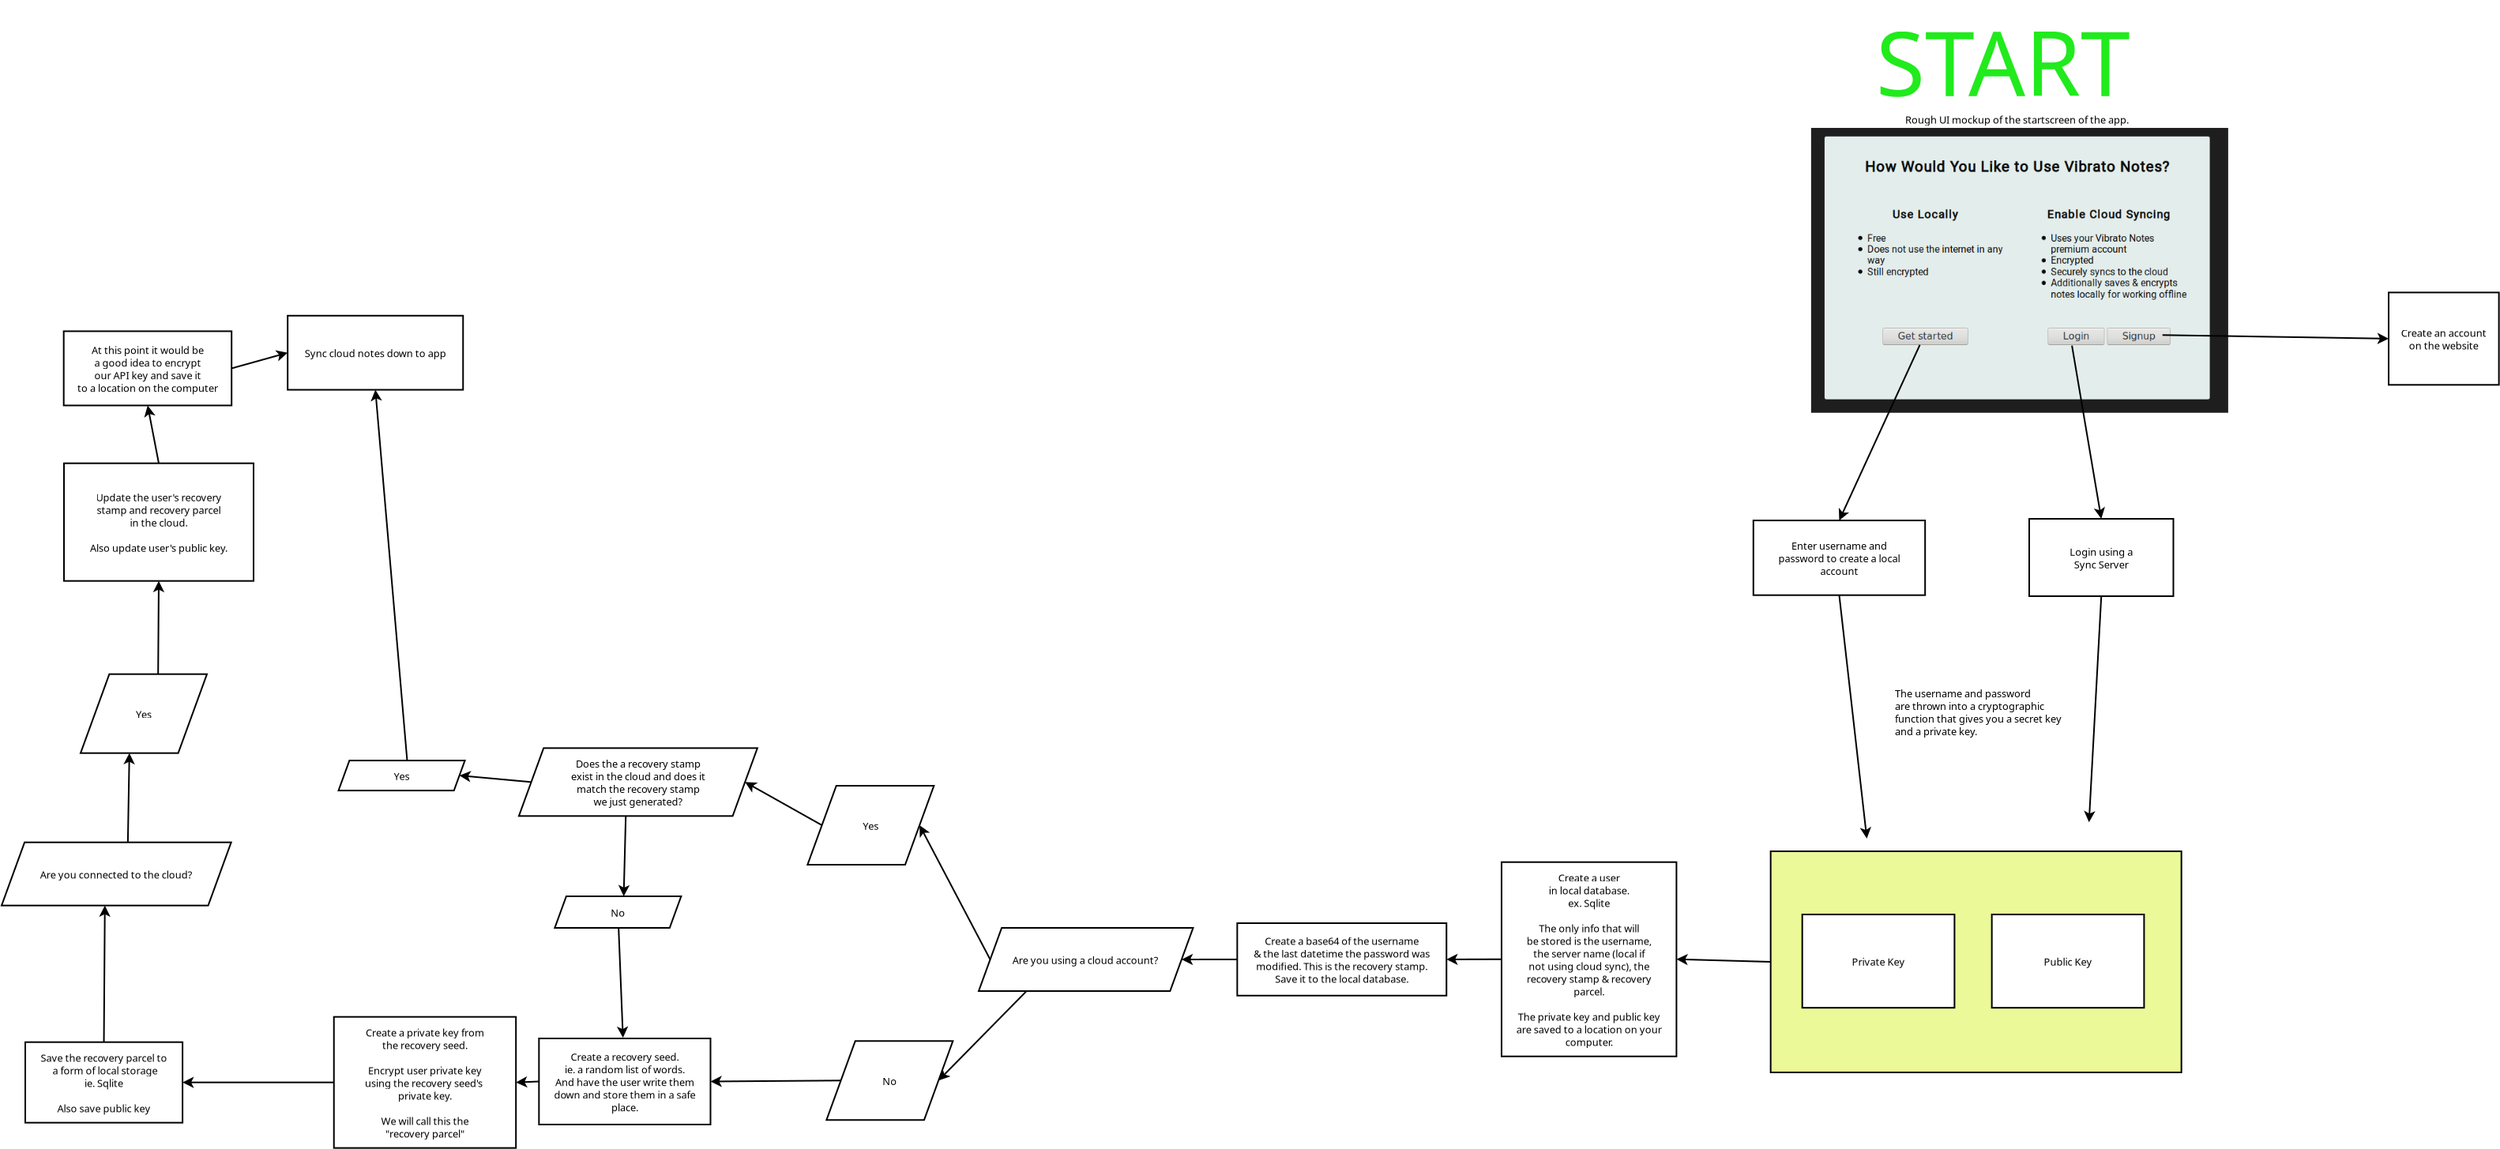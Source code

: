 <?xml version="1.0" encoding="UTF-8"?>
<dia:diagram xmlns:dia="http://www.lysator.liu.se/~alla/dia/">
  <dia:layer name="Background" visible="true" connectable="true" active="true">
    <dia:object type="Standard - Box" version="0" id="O0">
      <dia:attribute name="obj_pos">
        <dia:point val="27.198,42.223"/>
      </dia:attribute>
      <dia:attribute name="obj_bb">
        <dia:rectangle val="27.148,42.173;53.248,56.273"/>
      </dia:attribute>
      <dia:attribute name="elem_corner">
        <dia:point val="27.198,42.223"/>
      </dia:attribute>
      <dia:attribute name="elem_width">
        <dia:real val="26"/>
      </dia:attribute>
      <dia:attribute name="elem_height">
        <dia:real val="14"/>
      </dia:attribute>
      <dia:attribute name="inner_color">
        <dia:color val="#ebf998ff"/>
      </dia:attribute>
      <dia:attribute name="show_background">
        <dia:boolean val="true"/>
      </dia:attribute>
    </dia:object>
    <dia:object type="Standard - Text" version="1" id="O1">
      <dia:attribute name="obj_pos">
        <dia:point val="36.73,0.904"/>
      </dia:attribute>
      <dia:attribute name="obj_bb">
        <dia:rectangle val="36.73,0.309;36.73,1.057"/>
      </dia:attribute>
      <dia:attribute name="text">
        <dia:composite type="text">
          <dia:attribute name="string">
            <dia:string>##</dia:string>
          </dia:attribute>
          <dia:attribute name="font">
            <dia:font family="sans" style="0" name="Helvetica"/>
          </dia:attribute>
          <dia:attribute name="height">
            <dia:real val="0.8"/>
          </dia:attribute>
          <dia:attribute name="pos">
            <dia:point val="36.73,0.904"/>
          </dia:attribute>
          <dia:attribute name="color">
            <dia:color val="#000000ff"/>
          </dia:attribute>
          <dia:attribute name="alignment">
            <dia:enum val="0"/>
          </dia:attribute>
        </dia:composite>
      </dia:attribute>
      <dia:attribute name="valign">
        <dia:enum val="3"/>
      </dia:attribute>
    </dia:object>
    <dia:object type="Flowchart - Parallelogram" version="0" id="O2">
      <dia:attribute name="obj_pos">
        <dia:point val="-22.934,47.072"/>
      </dia:attribute>
      <dia:attribute name="obj_bb">
        <dia:rectangle val="-22.984,47.022;-9.312,51.122"/>
      </dia:attribute>
      <dia:attribute name="elem_corner">
        <dia:point val="-22.934,47.072"/>
      </dia:attribute>
      <dia:attribute name="elem_width">
        <dia:real val="13.572"/>
      </dia:attribute>
      <dia:attribute name="elem_height">
        <dia:real val="4"/>
      </dia:attribute>
      <dia:attribute name="show_background">
        <dia:boolean val="true"/>
      </dia:attribute>
      <dia:attribute name="shear_angle">
        <dia:real val="70"/>
      </dia:attribute>
      <dia:attribute name="padding">
        <dia:real val="0.5"/>
      </dia:attribute>
      <dia:attribute name="text">
        <dia:composite type="text">
          <dia:attribute name="string">
            <dia:string>#Are you using a cloud account?#</dia:string>
          </dia:attribute>
          <dia:attribute name="font">
            <dia:font family="sans" style="0" name="Helvetica"/>
          </dia:attribute>
          <dia:attribute name="height">
            <dia:real val="0.8"/>
          </dia:attribute>
          <dia:attribute name="pos">
            <dia:point val="-16.148,49.267"/>
          </dia:attribute>
          <dia:attribute name="color">
            <dia:color val="#000000ff"/>
          </dia:attribute>
          <dia:attribute name="alignment">
            <dia:enum val="1"/>
          </dia:attribute>
        </dia:composite>
      </dia:attribute>
    </dia:object>
    <dia:object type="Flowchart - Parallelogram" version="0" id="O3">
      <dia:attribute name="obj_pos">
        <dia:point val="-33.768,38.072"/>
      </dia:attribute>
      <dia:attribute name="obj_bb">
        <dia:rectangle val="-33.818,38.022;-25.718,43.122"/>
      </dia:attribute>
      <dia:attribute name="elem_corner">
        <dia:point val="-33.768,38.072"/>
      </dia:attribute>
      <dia:attribute name="elem_width">
        <dia:real val="8"/>
      </dia:attribute>
      <dia:attribute name="elem_height">
        <dia:real val="5"/>
      </dia:attribute>
      <dia:attribute name="show_background">
        <dia:boolean val="true"/>
      </dia:attribute>
      <dia:attribute name="shear_angle">
        <dia:real val="70"/>
      </dia:attribute>
      <dia:attribute name="padding">
        <dia:real val="0.5"/>
      </dia:attribute>
      <dia:attribute name="text">
        <dia:composite type="text">
          <dia:attribute name="string">
            <dia:string>#Yes#</dia:string>
          </dia:attribute>
          <dia:attribute name="font">
            <dia:font family="sans" style="0" name="Helvetica"/>
          </dia:attribute>
          <dia:attribute name="height">
            <dia:real val="0.8"/>
          </dia:attribute>
          <dia:attribute name="pos">
            <dia:point val="-29.768,40.767"/>
          </dia:attribute>
          <dia:attribute name="color">
            <dia:color val="#000000ff"/>
          </dia:attribute>
          <dia:attribute name="alignment">
            <dia:enum val="1"/>
          </dia:attribute>
        </dia:composite>
      </dia:attribute>
    </dia:object>
    <dia:object type="Flowchart - Parallelogram" version="0" id="O4">
      <dia:attribute name="obj_pos">
        <dia:point val="-32.568,54.236"/>
      </dia:attribute>
      <dia:attribute name="obj_bb">
        <dia:rectangle val="-32.618,54.186;-24.518,59.286"/>
      </dia:attribute>
      <dia:attribute name="elem_corner">
        <dia:point val="-32.568,54.236"/>
      </dia:attribute>
      <dia:attribute name="elem_width">
        <dia:real val="8"/>
      </dia:attribute>
      <dia:attribute name="elem_height">
        <dia:real val="5"/>
      </dia:attribute>
      <dia:attribute name="show_background">
        <dia:boolean val="true"/>
      </dia:attribute>
      <dia:attribute name="shear_angle">
        <dia:real val="70"/>
      </dia:attribute>
      <dia:attribute name="padding">
        <dia:real val="0.5"/>
      </dia:attribute>
      <dia:attribute name="text">
        <dia:composite type="text">
          <dia:attribute name="string">
            <dia:string>#No#</dia:string>
          </dia:attribute>
          <dia:attribute name="font">
            <dia:font family="sans" style="0" name="Helvetica"/>
          </dia:attribute>
          <dia:attribute name="height">
            <dia:real val="0.8"/>
          </dia:attribute>
          <dia:attribute name="pos">
            <dia:point val="-28.568,56.931"/>
          </dia:attribute>
          <dia:attribute name="color">
            <dia:color val="#000000ff"/>
          </dia:attribute>
          <dia:attribute name="alignment">
            <dia:enum val="1"/>
          </dia:attribute>
        </dia:composite>
      </dia:attribute>
    </dia:object>
    <dia:object type="Flowchart - Box" version="0" id="O5">
      <dia:attribute name="obj_pos">
        <dia:point val="-50.768,54.072"/>
      </dia:attribute>
      <dia:attribute name="obj_bb">
        <dia:rectangle val="-50.818,54.022;-39.86,59.572"/>
      </dia:attribute>
      <dia:attribute name="elem_corner">
        <dia:point val="-50.768,54.072"/>
      </dia:attribute>
      <dia:attribute name="elem_width">
        <dia:real val="10.857"/>
      </dia:attribute>
      <dia:attribute name="elem_height">
        <dia:real val="5.45"/>
      </dia:attribute>
      <dia:attribute name="show_background">
        <dia:boolean val="true"/>
      </dia:attribute>
      <dia:attribute name="padding">
        <dia:real val="0.5"/>
      </dia:attribute>
      <dia:attribute name="text">
        <dia:composite type="text">
          <dia:attribute name="string">
            <dia:string>#Create a recovery seed.
ie. a random list of words.
And have the user write them
down and store them in a safe
place.#</dia:string>
          </dia:attribute>
          <dia:attribute name="font">
            <dia:font family="sans" style="0" name="Helvetica"/>
          </dia:attribute>
          <dia:attribute name="height">
            <dia:real val="0.8"/>
          </dia:attribute>
          <dia:attribute name="pos">
            <dia:point val="-45.339,55.392"/>
          </dia:attribute>
          <dia:attribute name="color">
            <dia:color val="#000000ff"/>
          </dia:attribute>
          <dia:attribute name="alignment">
            <dia:enum val="1"/>
          </dia:attribute>
        </dia:composite>
      </dia:attribute>
    </dia:object>
    <dia:object type="Flowchart - Box" version="0" id="O6">
      <dia:attribute name="obj_pos">
        <dia:point val="-63.748,52.706"/>
      </dia:attribute>
      <dia:attribute name="obj_bb">
        <dia:rectangle val="-63.798,52.656;-52.177,61.056"/>
      </dia:attribute>
      <dia:attribute name="elem_corner">
        <dia:point val="-63.748,52.706"/>
      </dia:attribute>
      <dia:attribute name="elem_width">
        <dia:real val="11.522"/>
      </dia:attribute>
      <dia:attribute name="elem_height">
        <dia:real val="8.3"/>
      </dia:attribute>
      <dia:attribute name="show_background">
        <dia:boolean val="true"/>
      </dia:attribute>
      <dia:attribute name="padding">
        <dia:real val="0.5"/>
      </dia:attribute>
      <dia:attribute name="text">
        <dia:composite type="text">
          <dia:attribute name="string">
            <dia:string>#Create a private key from
the recovery seed.

Encrypt user private key
using the recovery seed's 
private key.

We will call this the
"recovery parcel"#</dia:string>
          </dia:attribute>
          <dia:attribute name="font">
            <dia:font family="sans" style="0" name="Helvetica"/>
          </dia:attribute>
          <dia:attribute name="height">
            <dia:real val="0.8"/>
          </dia:attribute>
          <dia:attribute name="pos">
            <dia:point val="-57.988,53.85"/>
          </dia:attribute>
          <dia:attribute name="color">
            <dia:color val="#000000ff"/>
          </dia:attribute>
          <dia:attribute name="alignment">
            <dia:enum val="1"/>
          </dia:attribute>
        </dia:composite>
      </dia:attribute>
    </dia:object>
    <dia:object type="Flowchart - Box" version="0" id="O7">
      <dia:attribute name="obj_pos">
        <dia:point val="-6.568,46.773"/>
      </dia:attribute>
      <dia:attribute name="obj_bb">
        <dia:rectangle val="-6.618,46.723;6.727,51.41"/>
      </dia:attribute>
      <dia:attribute name="elem_corner">
        <dia:point val="-6.568,46.773"/>
      </dia:attribute>
      <dia:attribute name="elem_width">
        <dia:real val="13.245"/>
      </dia:attribute>
      <dia:attribute name="elem_height">
        <dia:real val="4.587"/>
      </dia:attribute>
      <dia:attribute name="show_background">
        <dia:boolean val="true"/>
      </dia:attribute>
      <dia:attribute name="padding">
        <dia:real val="0.5"/>
      </dia:attribute>
      <dia:attribute name="text">
        <dia:composite type="text">
          <dia:attribute name="string">
            <dia:string>#Create a base64 of the username
&amp; the last datetime the password was
modified. This is the recovery stamp.
Save it to the local database.#</dia:string>
          </dia:attribute>
          <dia:attribute name="font">
            <dia:font family="sans" style="0" name="Helvetica"/>
          </dia:attribute>
          <dia:attribute name="height">
            <dia:real val="0.8"/>
          </dia:attribute>
          <dia:attribute name="pos">
            <dia:point val="0.054,48.062"/>
          </dia:attribute>
          <dia:attribute name="color">
            <dia:color val="#000000ff"/>
          </dia:attribute>
          <dia:attribute name="alignment">
            <dia:enum val="1"/>
          </dia:attribute>
        </dia:composite>
      </dia:attribute>
    </dia:object>
    <dia:object type="Flowchart - Parallelogram" version="0" id="O8">
      <dia:attribute name="obj_pos">
        <dia:point val="-52.04,35.689"/>
      </dia:attribute>
      <dia:attribute name="obj_bb">
        <dia:rectangle val="-52.09,35.639;-36.893,40.039"/>
      </dia:attribute>
      <dia:attribute name="elem_corner">
        <dia:point val="-52.04,35.689"/>
      </dia:attribute>
      <dia:attribute name="elem_width">
        <dia:real val="15.097"/>
      </dia:attribute>
      <dia:attribute name="elem_height">
        <dia:real val="4.3"/>
      </dia:attribute>
      <dia:attribute name="show_background">
        <dia:boolean val="true"/>
      </dia:attribute>
      <dia:attribute name="shear_angle">
        <dia:real val="70"/>
      </dia:attribute>
      <dia:attribute name="padding">
        <dia:real val="0.5"/>
      </dia:attribute>
      <dia:attribute name="text">
        <dia:composite type="text">
          <dia:attribute name="string">
            <dia:string>#Does the a recovery stamp
exist in the cloud and does it
match the recovery stamp
we just generated?#</dia:string>
          </dia:attribute>
          <dia:attribute name="font">
            <dia:font family="sans" style="0" name="Helvetica"/>
          </dia:attribute>
          <dia:attribute name="height">
            <dia:real val="0.8"/>
          </dia:attribute>
          <dia:attribute name="pos">
            <dia:point val="-44.492,36.834"/>
          </dia:attribute>
          <dia:attribute name="color">
            <dia:color val="#000000ff"/>
          </dia:attribute>
          <dia:attribute name="alignment">
            <dia:enum val="1"/>
          </dia:attribute>
        </dia:composite>
      </dia:attribute>
    </dia:object>
    <dia:object type="Flowchart - Parallelogram" version="0" id="O9">
      <dia:attribute name="obj_pos">
        <dia:point val="-49.768,45.072"/>
      </dia:attribute>
      <dia:attribute name="obj_bb">
        <dia:rectangle val="-49.818,45.022;-41.718,47.122"/>
      </dia:attribute>
      <dia:attribute name="elem_corner">
        <dia:point val="-49.768,45.072"/>
      </dia:attribute>
      <dia:attribute name="elem_width">
        <dia:real val="8"/>
      </dia:attribute>
      <dia:attribute name="elem_height">
        <dia:real val="2"/>
      </dia:attribute>
      <dia:attribute name="show_background">
        <dia:boolean val="true"/>
      </dia:attribute>
      <dia:attribute name="shear_angle">
        <dia:real val="70"/>
      </dia:attribute>
      <dia:attribute name="padding">
        <dia:real val="0.5"/>
      </dia:attribute>
      <dia:attribute name="text">
        <dia:composite type="text">
          <dia:attribute name="string">
            <dia:string>#No#</dia:string>
          </dia:attribute>
          <dia:attribute name="font">
            <dia:font family="sans" style="0" name="Helvetica"/>
          </dia:attribute>
          <dia:attribute name="height">
            <dia:real val="0.8"/>
          </dia:attribute>
          <dia:attribute name="pos">
            <dia:point val="-45.768,46.267"/>
          </dia:attribute>
          <dia:attribute name="color">
            <dia:color val="#000000ff"/>
          </dia:attribute>
          <dia:attribute name="alignment">
            <dia:enum val="1"/>
          </dia:attribute>
        </dia:composite>
      </dia:attribute>
    </dia:object>
    <dia:object type="Flowchart - Parallelogram" version="0" id="O10">
      <dia:attribute name="obj_pos">
        <dia:point val="-84.785,41.656"/>
      </dia:attribute>
      <dia:attribute name="obj_bb">
        <dia:rectangle val="-84.835,41.605;-70.202,45.706"/>
      </dia:attribute>
      <dia:attribute name="elem_corner">
        <dia:point val="-84.785,41.656"/>
      </dia:attribute>
      <dia:attribute name="elem_width">
        <dia:real val="14.533"/>
      </dia:attribute>
      <dia:attribute name="elem_height">
        <dia:real val="4"/>
      </dia:attribute>
      <dia:attribute name="show_background">
        <dia:boolean val="true"/>
      </dia:attribute>
      <dia:attribute name="shear_angle">
        <dia:real val="70"/>
      </dia:attribute>
      <dia:attribute name="padding">
        <dia:real val="0.5"/>
      </dia:attribute>
      <dia:attribute name="text">
        <dia:composite type="text">
          <dia:attribute name="string">
            <dia:string>#Are you connected to the cloud?#</dia:string>
          </dia:attribute>
          <dia:attribute name="font">
            <dia:font family="sans" style="0" name="Helvetica"/>
          </dia:attribute>
          <dia:attribute name="height">
            <dia:real val="0.8"/>
          </dia:attribute>
          <dia:attribute name="pos">
            <dia:point val="-77.519,43.85"/>
          </dia:attribute>
          <dia:attribute name="color">
            <dia:color val="#000000ff"/>
          </dia:attribute>
          <dia:attribute name="alignment">
            <dia:enum val="1"/>
          </dia:attribute>
        </dia:composite>
      </dia:attribute>
    </dia:object>
    <dia:object type="Flowchart - Box" version="0" id="O11">
      <dia:attribute name="obj_pos">
        <dia:point val="-83.285,54.306"/>
      </dia:attribute>
      <dia:attribute name="obj_bb">
        <dia:rectangle val="-83.335,54.255;-73.281,59.456"/>
      </dia:attribute>
      <dia:attribute name="elem_corner">
        <dia:point val="-83.285,54.306"/>
      </dia:attribute>
      <dia:attribute name="elem_width">
        <dia:real val="9.955"/>
      </dia:attribute>
      <dia:attribute name="elem_height">
        <dia:real val="5.1"/>
      </dia:attribute>
      <dia:attribute name="show_background">
        <dia:boolean val="true"/>
      </dia:attribute>
      <dia:attribute name="padding">
        <dia:real val="0.5"/>
      </dia:attribute>
      <dia:attribute name="text">
        <dia:composite type="text">
          <dia:attribute name="string">
            <dia:string>#Save the recovery parcel to
 a form of local storage
ie. Sqlite

Also save public key#</dia:string>
          </dia:attribute>
          <dia:attribute name="font">
            <dia:font family="sans" style="0" name="Helvetica"/>
          </dia:attribute>
          <dia:attribute name="height">
            <dia:real val="0.8"/>
          </dia:attribute>
          <dia:attribute name="pos">
            <dia:point val="-78.308,55.45"/>
          </dia:attribute>
          <dia:attribute name="color">
            <dia:color val="#000000ff"/>
          </dia:attribute>
          <dia:attribute name="alignment">
            <dia:enum val="1"/>
          </dia:attribute>
        </dia:composite>
      </dia:attribute>
    </dia:object>
    <dia:object type="Flowchart - Parallelogram" version="0" id="O12">
      <dia:attribute name="obj_pos">
        <dia:point val="-79.785,31.006"/>
      </dia:attribute>
      <dia:attribute name="obj_bb">
        <dia:rectangle val="-79.835,30.956;-71.736,36.056"/>
      </dia:attribute>
      <dia:attribute name="elem_corner">
        <dia:point val="-79.785,31.006"/>
      </dia:attribute>
      <dia:attribute name="elem_width">
        <dia:real val="8"/>
      </dia:attribute>
      <dia:attribute name="elem_height">
        <dia:real val="5"/>
      </dia:attribute>
      <dia:attribute name="show_background">
        <dia:boolean val="true"/>
      </dia:attribute>
      <dia:attribute name="shear_angle">
        <dia:real val="70"/>
      </dia:attribute>
      <dia:attribute name="padding">
        <dia:real val="0.5"/>
      </dia:attribute>
      <dia:attribute name="text">
        <dia:composite type="text">
          <dia:attribute name="string">
            <dia:string>#Yes#</dia:string>
          </dia:attribute>
          <dia:attribute name="font">
            <dia:font family="sans" style="0" name="Helvetica"/>
          </dia:attribute>
          <dia:attribute name="height">
            <dia:real val="0.8"/>
          </dia:attribute>
          <dia:attribute name="pos">
            <dia:point val="-75.785,33.7"/>
          </dia:attribute>
          <dia:attribute name="color">
            <dia:color val="#000000ff"/>
          </dia:attribute>
          <dia:attribute name="alignment">
            <dia:enum val="1"/>
          </dia:attribute>
        </dia:composite>
      </dia:attribute>
    </dia:object>
    <dia:object type="Flowchart - Box" version="0" id="O13">
      <dia:attribute name="obj_pos">
        <dia:point val="-80.835,17.655"/>
      </dia:attribute>
      <dia:attribute name="obj_bb">
        <dia:rectangle val="-80.885,17.605;-68.785,25.155"/>
      </dia:attribute>
      <dia:attribute name="elem_corner">
        <dia:point val="-80.835,17.655"/>
      </dia:attribute>
      <dia:attribute name="elem_width">
        <dia:real val="12"/>
      </dia:attribute>
      <dia:attribute name="elem_height">
        <dia:real val="7.45"/>
      </dia:attribute>
      <dia:attribute name="show_background">
        <dia:boolean val="true"/>
      </dia:attribute>
      <dia:attribute name="padding">
        <dia:real val="0.5"/>
      </dia:attribute>
      <dia:attribute name="text">
        <dia:composite type="text">
          <dia:attribute name="string">
            <dia:string>#Update the user's recovery
stamp and recovery parcel
in the cloud.

Also update user's public key.#</dia:string>
          </dia:attribute>
          <dia:attribute name="font">
            <dia:font family="sans" style="0" name="Helvetica"/>
          </dia:attribute>
          <dia:attribute name="height">
            <dia:real val="0.8"/>
          </dia:attribute>
          <dia:attribute name="pos">
            <dia:point val="-74.835,19.976"/>
          </dia:attribute>
          <dia:attribute name="color">
            <dia:color val="#000000ff"/>
          </dia:attribute>
          <dia:attribute name="alignment">
            <dia:enum val="1"/>
          </dia:attribute>
        </dia:composite>
      </dia:attribute>
    </dia:object>
    <dia:object type="Flowchart - Box" version="0" id="O14">
      <dia:attribute name="obj_pos">
        <dia:point val="29.198,46.223"/>
      </dia:attribute>
      <dia:attribute name="obj_bb">
        <dia:rectangle val="29.148,46.173;38.886,52.18"/>
      </dia:attribute>
      <dia:attribute name="elem_corner">
        <dia:point val="29.198,46.223"/>
      </dia:attribute>
      <dia:attribute name="elem_width">
        <dia:real val="9.637"/>
      </dia:attribute>
      <dia:attribute name="elem_height">
        <dia:real val="5.907"/>
      </dia:attribute>
      <dia:attribute name="show_background">
        <dia:boolean val="true"/>
      </dia:attribute>
      <dia:attribute name="padding">
        <dia:real val="0.5"/>
      </dia:attribute>
      <dia:attribute name="text">
        <dia:composite type="text">
          <dia:attribute name="string">
            <dia:string>#Private Key#</dia:string>
          </dia:attribute>
          <dia:attribute name="font">
            <dia:font family="sans" style="0" name="Helvetica"/>
          </dia:attribute>
          <dia:attribute name="height">
            <dia:real val="0.8"/>
          </dia:attribute>
          <dia:attribute name="pos">
            <dia:point val="34.017,49.371"/>
          </dia:attribute>
          <dia:attribute name="color">
            <dia:color val="#000000ff"/>
          </dia:attribute>
          <dia:attribute name="alignment">
            <dia:enum val="1"/>
          </dia:attribute>
        </dia:composite>
      </dia:attribute>
    </dia:object>
    <dia:object type="Flowchart - Box" version="0" id="O15">
      <dia:attribute name="obj_pos">
        <dia:point val="41.198,46.223"/>
      </dia:attribute>
      <dia:attribute name="obj_bb">
        <dia:rectangle val="41.148,46.173;50.886,52.18"/>
      </dia:attribute>
      <dia:attribute name="elem_corner">
        <dia:point val="41.198,46.223"/>
      </dia:attribute>
      <dia:attribute name="elem_width">
        <dia:real val="9.637"/>
      </dia:attribute>
      <dia:attribute name="elem_height">
        <dia:real val="5.907"/>
      </dia:attribute>
      <dia:attribute name="show_background">
        <dia:boolean val="true"/>
      </dia:attribute>
      <dia:attribute name="padding">
        <dia:real val="0.5"/>
      </dia:attribute>
      <dia:attribute name="text">
        <dia:composite type="text">
          <dia:attribute name="string">
            <dia:string>#Public Key#</dia:string>
          </dia:attribute>
          <dia:attribute name="font">
            <dia:font family="sans" style="0" name="Helvetica"/>
          </dia:attribute>
          <dia:attribute name="height">
            <dia:real val="0.8"/>
          </dia:attribute>
          <dia:attribute name="pos">
            <dia:point val="46.017,49.371"/>
          </dia:attribute>
          <dia:attribute name="color">
            <dia:color val="#000000ff"/>
          </dia:attribute>
          <dia:attribute name="alignment">
            <dia:enum val="1"/>
          </dia:attribute>
        </dia:composite>
      </dia:attribute>
    </dia:object>
    <dia:object type="Standard - Line" version="0" id="O16">
      <dia:attribute name="obj_pos">
        <dia:point val="-45.274,39.989"/>
      </dia:attribute>
      <dia:attribute name="obj_bb">
        <dia:rectangle val="-45.747,39.938;-45.023,45.124"/>
      </dia:attribute>
      <dia:attribute name="conn_endpoints">
        <dia:point val="-45.274,39.989"/>
        <dia:point val="-45.404,45.072"/>
      </dia:attribute>
      <dia:attribute name="numcp">
        <dia:int val="1"/>
      </dia:attribute>
      <dia:attribute name="end_arrow">
        <dia:enum val="22"/>
      </dia:attribute>
      <dia:attribute name="end_arrow_length">
        <dia:real val="0.5"/>
      </dia:attribute>
      <dia:attribute name="end_arrow_width">
        <dia:real val="0.5"/>
      </dia:attribute>
      <dia:connections>
        <dia:connection handle="0" to="O8" connection="13"/>
        <dia:connection handle="1" to="O9" connection="2"/>
      </dia:connections>
    </dia:object>
    <dia:object type="Standard - Line" version="0" id="O17">
      <dia:attribute name="obj_pos">
        <dia:point val="-45.726,47.123"/>
      </dia:attribute>
      <dia:attribute name="obj_bb">
        <dia:rectangle val="-45.84,47.071;-45.117,54.079"/>
      </dia:attribute>
      <dia:attribute name="conn_endpoints">
        <dia:point val="-45.726,47.123"/>
        <dia:point val="-45.45,54.027"/>
      </dia:attribute>
      <dia:attribute name="numcp">
        <dia:int val="1"/>
      </dia:attribute>
      <dia:attribute name="end_arrow">
        <dia:enum val="22"/>
      </dia:attribute>
      <dia:attribute name="end_arrow_length">
        <dia:real val="0.5"/>
      </dia:attribute>
      <dia:attribute name="end_arrow_width">
        <dia:real val="0.5"/>
      </dia:attribute>
      <dia:connections>
        <dia:connection handle="0" to="O9" connection="16"/>
        <dia:connection handle="1" to="O5" connection="16"/>
      </dia:connections>
    </dia:object>
    <dia:object type="Standard - Line" version="0" id="O18">
      <dia:attribute name="obj_pos">
        <dia:point val="-32.858,40.572"/>
      </dia:attribute>
      <dia:attribute name="obj_bb">
        <dia:rectangle val="-37.794,37.771;-32.79,40.64"/>
      </dia:attribute>
      <dia:attribute name="conn_endpoints">
        <dia:point val="-32.858,40.572"/>
        <dia:point val="-37.725,37.839"/>
      </dia:attribute>
      <dia:attribute name="numcp">
        <dia:int val="1"/>
      </dia:attribute>
      <dia:attribute name="end_arrow">
        <dia:enum val="22"/>
      </dia:attribute>
      <dia:attribute name="end_arrow_length">
        <dia:real val="0.5"/>
      </dia:attribute>
      <dia:attribute name="end_arrow_width">
        <dia:real val="0.5"/>
      </dia:attribute>
      <dia:connections>
        <dia:connection handle="0" to="O3" connection="7"/>
        <dia:connection handle="1" to="O8" connection="8"/>
      </dia:connections>
    </dia:object>
    <dia:object type="Standard - Image" version="0" id="O19">
      <dia:attribute name="obj_pos">
        <dia:point val="29.754,-3.585"/>
      </dia:attribute>
      <dia:attribute name="obj_bb">
        <dia:rectangle val="29.754,-3.585;56.156,14.455"/>
      </dia:attribute>
      <dia:attribute name="elem_corner">
        <dia:point val="29.754,-3.585"/>
      </dia:attribute>
      <dia:attribute name="elem_width">
        <dia:real val="26.401"/>
      </dia:attribute>
      <dia:attribute name="elem_height">
        <dia:real val="18.04"/>
      </dia:attribute>
      <dia:attribute name="draw_border">
        <dia:boolean val="false"/>
      </dia:attribute>
      <dia:attribute name="keep_aspect">
        <dia:boolean val="true"/>
      </dia:attribute>
      <dia:attribute name="file">
        <dia:string>#/home/doug/Documents/vibrato-diagrams/src/./img/signup.png#</dia:string>
      </dia:attribute>
      <dia:attribute name="inline_data">
        <dia:boolean val="true"/>
      </dia:attribute>
      <dia:attribute name="pixbuf">
        <dia:composite type="pixbuf">
          <dia:attribute name="data">
            <dia:data>iVBORw0KGgoAAAANSUhEUgAAAqoAAAHSCAIAAACrfn4MAAAAA3NCSVQICAjb4U/gAAAgAElEQVR4
nOzdX1AbV544+u/euz81NbVqP1zJD0aOS8hlI7ls0V6D5TJE+UWO8osS5YcSTaEMWTQhgYRYzOVn
mMHADsZsMCYDXnYgwwwkJPCLEvlGCS4rkdcd2IqMpyLDrAWzZcFuWfjBkm9VpPvg1gutp/uglhAg
CQkE/tPfT/GAWt2nT3efc77dp0+3/uaZZ54BhBBCCPHJ//GoM4AQQgihnYbhHyGEEOIdDP8IIYQQ
72D4RwghhHgHwz9CCCHEOxj+EUIIId7B8I8QQgjxDoZ/hBBCiHcw/COEEEK8g+EfIYQQ4h0M/wgh
hBDvYPhHCCGEeAfDP0IIIcQ7f5uTVN5+793/+fpr/5dIlJPUEEIIIT77/0Khb/6frz4b+Xj7VvF/
7tq1a4tJ1FpOv1Xzzs9+9rOcZAghhBDiuZ/97Gd/X1z8t//tv/37zOw2rSIHnf+v/M9Xt54IQggh
hBJta3jNQfjHPn+EEEIo57Y1vOLQP4QQQoh3MPwjhBBCvIPhHyGEEOIdDP8IIYQQ72D4RwghhHgH
wz9CCCHEOxj+EUIIId7B8I8QQgjxDoZ/hBBCiHcw/COEEEK8g+EfIYQQ4h0M/wghhBDvYPhHCCGE
eAfDP0IIIcQ7GP4RQggh3sHwjxBCCPEOhn+EEEKIdzD8I4QQQryD4R8hhBDiHQz/CCGEEO9g+EcI
IYR4B8M/QgghxDsY/hFCCCHewfCPEEII8Q6Gf4QQQoh3MPwjhBBCvIPhHyGEEOIdDP8IIYQQ72D4
RwghhHgHwz9CCCHEOxj+EUIIId7B8I8QQgjxDoZ/hBBCiHcw/COEEEK8g+EfIYQQ4h0M/2gb3O3R
7ZPK90nlB2onN5qXvWpWRmd+aWhpJzL3eGGv1/J58x9/PC+f6CmG4T/BssNyQCrfJ5XvK+64nWyG
eFTbZ7L9tNO5W4P9ob4kmpnD9dPLq7+7E8tnuTW4+pulixo515aNBnYus1u27Ok+KZWnbYUDn5u4
ZnpfaceP7A7mLaHY/Jh+Tu9YRbHywBFdo+NJ2vkbWQmQJzvn1n/9Y1NZxueCucM4qw6mLzAAsBCv
DodrJx8+tQdoRUJZtVwNJpnh7pDhsWniMhOc+7zTUl5aduCgfN/BkpO6mtbRmfs7WP2fZBj+n1QE
pVYSAADAeG76Vn0VcLvvRf/z0rMPE79h5j3+6H97VFT+9mcyZ/Ko080vCKP/e4cuXWfWzrDsHum/
FQEAAKG6+fQJYkezlyH30EfuUIQN37P32+7u9MpnWoujoa6s1b3T634EyNJKdazAOKaS723PFQd3
YiDUVpbtesQHKG5HjlRoqrNzcnsC/M6VtGXvSIXmjbZPpzyBEBsBiIT9Czet/2TWmUZu4xnAxjD8
P7F2USWy6H+BeU/iiXxwmvZy/7KeSXdCNVj2zHi5EKlUKXYklzlDvtp8mhIAAEB4qmdoYfW3AWvP
RHQfEPKadr14p3OXGbFCFP2HlBSQjzYrTz9SXanhdvKCk/YlmeO2Y5I7GRbpjCoCeHaAgt+e76TX
nUc/SeZ66i+5w7FPAkH8nJ+Zu9TUk6QjCq2G4f/JJSumuMZqweVZCfIP3VOeSOxDeNblWVnC556P
VndCUUY9ltfH6chM7cY90X991o8Suy4fuvqG5qLbvEffXrX/EWQuI4fqxmy/O9v8wYBtwLD7UWfm
qZenMui5CrJot6/v/59z0A+i/0n05dHuotwfIDb40+MbYUOOto71HWlPDHe880Za+dnkf/7n/H8t
Tg6/HmsiHFeS3sBFCTD85wqzdH2opUJTdvigfN/BkmO6qsahyburOqDiNxqVNXTCF+6OY+vvm67c
uTT8IdmFCwAAyNXc5XDE64pfDbNuej4h9ZCLjn8V9Hq4mwIytXJV67Zx5gEg+JVJnmxIQXZ9fQ+9
zou1ppNHlPuk8gNHyp43tdj9kY0XAwAgjjY0aqMduuGp/qG52IiHJWvPtWiGyGctzaqE85od3K5M
3O0xm359secf6w1N6e+CMz+26bh7tNKyKmtC6GIDP4x2VOk0xw4qDxwpO2mwnLfPPUydEAAAN2zC
bA1FP4esb8j3SeWHm6ZXrzOTfZVb7H3XSKPZcPKIcp9UeaBYV17b/ZUn2R3pTWw1ABAlRn0sGNAT
d9Z867lCc/f3pXpjUfS/9Aco6Bqs0mkOH5Rzua3vu+5L3EErYyCOaQwni5X7pPJ9hc/WOla26KHX
+YemmpdKSw4clB84WHbSYDlvnVvpgd/5IxW61tY5vfGezHC9GeY/06O5QfH4ybfEfSiqqFPn5wEA
kf9inYnrE2UC/if3zGaHYPjPhWWvrUrzcu2HV9xLISYCEAkHF2btH9ZrSi2frzQQcq0q2hhFPPR8
fNnb9HS0EPtdU/EWatkzzV3B55eoZalWS1BqZfQ/v3f+fvQ/dp5e6Q4DAPC7b3J3MdlFF3dTQERR
BVlmPjd+olt0hsah7+f94QgAsOGQ79Y1V+bjqcW65gZuxIPP/lG0XX1IX4rdCiisa165aNvJ7cop
9vZQrfmLeywAgID6zcBwJXewln0TFo3O/E+XXQsPgpEIGw7556ZGf/2GxmzbYpx+FPsqeL3JoPnl
JfuNRX84AhBhQ/c83483vfZy+cqJHcDWtvqoUcfVnqUphzfxG/ZH+xTX8y83GDO7ERa8dc218ICJ
AJfbbz+u1ZnOu5MEmeDSoj+05qSWvT1UpXm5sefrm95AmI0AGwn556ZG//ENjWnsTsb7OOdHKvh1
R6dr4ziZq/VmfDQ3Lh679d1Tk99NTX43NWzYG1+ODcWSIYgnroNzp2H43zpmssl83sWd8ArIfKks
X8gVvNBUm6kl3r2m0JZEbygGPdOxSL9Au7geSFiacsQu9H2umehCYrXmUOo176aUXOvmnfVEF/BO
uaM5kZeqo2P7Fqbd0fML34w3emIgUKqprDOfA35bff2V+KU+KdojFgqyTWN/5RljdLvCN/v755Zh
YahnittXr5+pjrfjO7lducTetdaYP4z23whkvxgcqyvKi37DzHSaWx2B6O4TiAsKZSJu7wVvnK/t
mVtOmh4AiJXqFzTaF5QSbnaBpEijfUGjjd06eiT76id7a9PX0VMcIERShVwq5rIX9nzY2BO/mbXp
rY5SGIzy6H/3aEfCeBF23kFHN1hAVeqyultECEXiWB4gsjhan7L/nBCKxEJuTz50ddR+OMtdrQr3
KIqUinwuEebWxabRJYCdPVJCpUoeXc0De1v3j+kXzHC9G+c/06OZUfEg8/fLCvbLCvaL4+M0gteH
nNGzOoLSPHn3N3cahv+kQs7aUs3JdX9m6731897u73ZEK4ZQWffl5H/cdP7bzZnZL9+hot3UoWud
/VyxzlNpVNGJS7PuaCH13Uy49r3noqMfAm5P9JxAqNIq0+VTUcbVrMi82wsAcJeejiYsU5+uVke/
m6fdDAD85Jnnzi6o0njFyDzzW8b+0P+Rmxt4WNz+za3/mJ36y1+np373kiSrZIiShmZuSJfffqm/
5xLXNS4obW4uy4vNtYPblUPsfUej6R9nubb0he6xrrJdse/uWjus0c7qfE3v5Mxfpib+bXbG+dvi
6K7w2T9OOYpLorswPDgyfEbNNZKkunlwZHiwr5ILjI9iXzEuR+wE95WBm7POa07nX2bHqrlujgcO
O9c9tvmt5hTojbHuIseVhN61iVj0L6nUZvwIjFBZ/dmNv/51+i+z87OfVSmiASl0rX/9wAJhcfs3
t/7rr9N/+evM5UoxAOu2OmP3p85NzU5dm7Bduzlt+4U0OrvXPnUXdvZIEYV1vRZuEwJXmnpm0iyY
6Xo3yn/GRzPT4rEa82Nnbf230YzuMTbocHjNRjD8JxcOBh741/+F183Iztgd0VAtUDX3nVVxY853
qRqHm4uj7Y7fcZm7mCFKtNzd+gWXhwGA+66pxC5JLz19HwCYea6XXlCi3eAMtjB2+z/k8SwBBFzc
I3971NoilTparyIeemYZWI97MbqMjIrd+M8q81vEzju4yweBqrnvbSpa5cn9xo6GZ7NLabf+TF30
wiUyO/THm9FmQlZ95ufx8f47uV25E6S7Tb+a4oLE8bO2Ad1KlybMWblTT5Gxq+/nsuhGEIeqW7g7
A+EZenPb82j2FcuyXC8QKRbFgkVJZaWSFAgIgYANhh4C5GSr9+oruCoSmLRzw2BZt/0m95yI2qDN
+DERWeW5c2px9BRzt7qltzIWvB3T99fO2RIr4dwaSUqnf+Ul/SvlDXW6/VydJk8Yy7hz3+CSf8PV
5/pIEYqq3oZCbsEvWjrdKZbM2XozP5oZFo9EzO0es/nTRa7b7K3uVWOAUHJ/+6gz8KTzz3u4PjGl
fvVlxG69QdU564oAhBY9fjghAwBSrZXDjfno7f9lfaGLGwSwRyJ64A8BzF1zBc1GL3fjn6A0qg0e
PyIplRy+nwcAn3v+oZHlHvkTlWkpyGNOqQTX6Agw7pseNt/tiZ68iCi1fFOZ35rggpdbl1yrTmxx
CQIEABmO/osqqG43WN+4vNJiisrb6+Qr3+/kduVOcG42+g8hrxobNu9PbL788x5unBrj7qmpGCVJ
UkiSJEkKYjsh7PeFQJ39uxwezb4SU5QUbt0DAN+n5lJ3iVpdqlaXqSpt/1G9Om9b32qxplIlcN+I
ADygHXPnqCJgZ2I9/0KtUbMr3cKrEOSqiHJIWyL+9F4QAHyLPoC9qecEIE/UdZ8A9r7babVaXmq6
5w+GmFVFPoOgnfsjRRyqvlDtMA0tRAAeWNsuGZ0tSdqbXK03i6OZWfFI8JOjtfaPi/FbZrb2kswP
K49h+E9KVDEx23F03eS7PTrNH1f3/wcDsft5+ZI1lxFkvoQECAFAyB8EkAEA7FZpFDDvBWA8N73B
kMMDAEAcr2lXjNd+eg9gwUEHFD6u40uhLdmw/2qvSimBeT8A65lxucLR8wZSpaEAgCxWUwL6VgRC
07RLytU9gVIdv0GeZea3JPiA69gT7JFk192fRJ7qdPOzzvob3FgGVYPlucR2aye3a1uI1o5aCj6I
jXiO+Bdm/QvrlgBggpu6Qn9E++pQw4Vmd23PXBggEly4aV+4af/jRRDuUestzc2GQ9wYmZxsNamu
1JA3rjEAfvra7fYihXuC5s6ENUb1Fq4RxfligCAAsCGGBdggpcDV+pqmb+9tvhtlO44UIW/oraIN
H/siAEvjTT2agfV9IblabzZHM6PisWJptJ/rNhO/0jeRcMsMpYWd/7mzvvonqeqyUnW0pysw4xh1
RqO1Qlum1ke7ASMeh83B3fiXajO5mJOVcuMJwjf7h6aj578qvTIPAECs1kaviR/Q/Ze5uwyKYipZ
j0JGmc8JYqN2MiNibXXspS6Csmpjyh21c9uVO+zCpfq192IzyfVWt2xH9xVR9P7EdxO/q9LKRSvr
DT9wfdGq052JvdQhN1u9S23QRofBBCbtHsZl524YSbQVz+1UD/GdIUs89pMFxdrXKyrfqqp+pXBz
LxfK4ZHKU1h6q7m7GL5PO3pS3QLIwXqzOZoZFY8YZt4be5mpvu4Uxv6M4dX/Fq1cAQT8DEBibWYC
fq7TTJRw1ixXq0RDSyGAReuogAUAKNSq8/NkL2nzx0cDwN4at0ZnzC9TZXIWTyhVlMB+IwIQ8nGD
4Eq0sXsGe1XFMpj3AfgXuE4LCVWy0kuZdea3QLxHDOAHADYcXLOuTclbaRUEa5ulndyuHBIWG1Uh
x/f3WADfpy1t6om+2BgqIPNj5zqagb8OvprDoJWLfRXvq2CY9TdxWIZhYrPF883+FGQAQKI+PWJs
WQ4ueTwzLscVOz0fjAAErnX2GLS9ZXm52mqixKgV2b8IATygRy8FXdFrf6m+smizKQIAQDD23Dkh
WtvZv9ac3boYe5LTZquTc2NUPd30t4uZjtbfrlJNHG24UE2/MboEAPdcN7ZtvVkczcyKx0o24uWu
QLHlnkU+wav/LZIoFbGx93Z61UnpT/QEN9JIVEglFEpKy410ZSMRAICCUq0MAIq03ED9SPQEWKzS
ZPY0MkmpClZNoDTxqAEKzeoeBCGlTpg5u8yTBBF7VClxDCTLspmc1kvksti6XNs96G4ntyt3ZJUd
fQN9DUWxx7GaWleuciSFsmgfT2Ta6lhz7RO4Ourc/HP/2RfgdQiZjCtkjHtq7bvW2Xk69hJKSfxt
E95BU8mzxSXPFpe2XmUhT1xwQms6O2BztnNDyYLeRT/kcKuJE5W66BYEv73M9fxn/Lh/3OobDext
eobLk6xwgxN15oGPm7VAq5XH49Yyy2Rx3HJwpFIgipp7q1JuQq7Wm/nRzLB4rKRsGJ6evDk9eXP6
gv6pf1dzLmH43yJCWcm9WSzi7mz8A/f0PTz0jNR3zkbLs0RbkTh+P486pUp43F2i5h47pvSlCSfQ
QpVWuXJ6m9Z+lTKx6lHasoQRA3KtSrTySaBUJ2Ylu8wTEi6Ag48e5x4UZgM/9FxyrH8gIgmlkeuB
DdM9l27HLnmWveOj7qzG/WVgR7crd7kmAQj5+wMd3E/VhKba6m3ckHKiJLb3Iu622vOuAHdrgFn4
vLaq/p8adbqWq/70oUQQu/ZmmWjQ4Z5GyboAr7dfr4n9/IStqWniTvx6Njj3eX2LnXvgQ2mMn4pK
5DLufZXTo6PxN74xPm/snS2EgMjNVscoKvRrTpKN2T3uDwB+a2srzeXhJ1d3m5V7YwelP7U3zWIA
QAhj3QNLDuvMQwAA9r57rL7pSrK7HNt4pFLJo850vSVNkfls15sq/xkfzQyLxwqSYBfcrmkvQ2TY
ZiIAwM7/rSOONrToHfWOEEB4tue1sqH8AgkR8i3FSqropfaGolWFkizWRkfkAQDsUeu5Iet5lE4t
uhJvK7WZP7iiKKWEl2MXrmtGDBCUtpj8+hpXZWUlq2/8Z5f5o/pTkk/H/QCwdNlUPCURA7N2AHMa
xIm60yr7eXcE2IVxQ+mMWi0lmXtu92Iw19F/Z7crQchZXzq9/rARxKmuqZYTGSYiMfT2TunenQoC
MLe664dKrtQVABDPNbeo6UZXGCCyOPrLU/Z8qYRg/f7oS+iADQYYNn2ByVdIBBCIAIQd9WVukmWo
7r8O6/I2UYDXU9S0v+40f/0AIOL7tlX3bYc4X0RAOBgIx+KaQFZ5tjJ+gUlqqvV76K8fAEQ8H75R
PCqViQkmuBR7U55AoS3bC5CLrY4rqKwsHPqnxVh2io367J+SiCxa3z1lF4rEBLPyUj/RSw2ph55w
CKVeLXR8GwaIeD81H7EKSQivLmBhZqVffTuPVOosnmjuqKTN1iQ/dJztelPmP9OjmWnxiAlO1Bta
XWEAwZX2Kdvb2P+fKbz63zryVK/tHHdeCxEmsOhdqRil7WPdL669KyZWaWNPqYlK9PEeSKJEz43i
y+SRvwREws/35ZeteUlwnuoUFetskKiK117xZJV56nRX7Bc1IBLyB7KMkRLTwEA5d14fXnR9e81x
YztiPwDs7HatSP66CJ8/kNV783ZrLwz8IvZ+6H7Lxei9ErFu2HZWHX9/WuCed4lrN0FY3Dw2+OYG
HdBibXUZV6Yi4WDiK2mzLsDrkc91jQ+8Lo2F4kgw8MC/EvuFircGbe2JEYI40TXYfpxbJRu6511Y
eUuu+NmWgdgbXra81Sv2aiviFYFQGTb9q5BsOLQS+wWFdcMdz21cVckX2y8YY6/5g0h4bQGLLLq9
8R6AbT1SqREl7b0VyUNndutNnf9Mj2bGxSMquOiLXvxElrwpfyEFrYfhPxfyZKaRqe+Gf1OuKhCR
AgCBUFxQrH+vzzk18rYiydXJXjV3X59U6RI6zQiVvjRabWSrOvA3JFZRXMddkpcEk8Va7hW/Qkol
h3WyyTz5XK9t4oMKdXROAEK4R/GshhKtTzW53druiYm+6heUkujrfgUiSZFGfzzj5bOxk9uVa+SJ
9r7Yq43uDdVz72TNU5jHp74b+E25Sh7Np0BcoNS+dcF5c/z9pI9zrLZLe8H2QTmVLyQACJGUovbE
43G2BTgJIv/V3omb31yoe6VYkS8kBAAgIPML1a+/M/Dd5LX2deWZkL9t+875+3f0x6XRdz8Twj2K
4+XNv/9masyU+M6DLW71CommkrvrJlRXZvG4f4yAer1KK9/DlRCRlHrlzPCU7WyGeRCf6nPaBt7S
RPc/CISSIk3d74fbX1FSRUqqSAoJwwC290illqc60/uLPcm/yma96fKf4dHMuHgAACgqGl7YQ4BA
fPx0tWqL+4BX/uaZZ57ZYhJ/9vx7TrKCEEIIoUQnqb/fppTx6h8hhBDiHQz/CCGEEO9g+EcIIYR4
B8M/QgghxDsY/hFCCCHewfCPEEII8Q6Gf4QQQoh3MPwjhBBCvIPhHyGEEOIdDP8IIYQQ72D4Rwgh
hHgHwz9CCCHEOxj+EUIIId7B8I8QQgjxDoZ/hBBCiHcw/COEEEK8g+EfIYQQ4h0M/wghhBDvYPhH
CCGEeAfDP0IIIcQ7GP4RQggh3sHwjxBCCPEOhn+EEEKIdzD8I4QQQryD4R8hhBDiHQz/CCGEEO9g
+EcIIYR4B8M/QgghxDsY/hFCCCHewfCPEEII8Q6Gf4QQQoh3MPwjhBBCvIPhHyGEEOIdDP8IIYQQ
72D4RwghhHgHwz9CCCHEOxj+EUIIId7B8I8QQgjxDoZ/hBBCiHcw/COEEEK8g+EfIYQQ4h0M/wgh
hBDvYPhHCCGEeAfDP0IIIcQ7GP4RQggh3sHwjxBCCPEOhn+EEEKIdzD8I4QQQryD4R8hhBDiHQz/
CCGEEO9g+EcIIYR4B8M/QgghxDsY/hFCCCHewfCPEEII8Q6Gf4QQQoh3MPwjhBBCvIPhHyGEEOId
DP8IIYQQ72D4RwghhHgHwz9CCCHEOxj+0WNn4fPaqnJDlcUeSD0Foeyx0+dNpnJD1XkXm3qmnSxs
O7auwNWmqnJDVdXQ3DavCD1B/vZRZwCtwU6fN3/kYQWKusELWnJlun+isemyDwTa5vH3qW1ad/B6
W+OQN0JQp4fby3Zt00o2FvZ6Zj0hYFQMQH6KKegpw5W9JN8QuSvzbMh3a94DQAZZACLFTDktbOzS
D/YJh2vRz7AEma9Q64zGsv0ra96xgs36vbOeBSAk4Y3mDN52XHHQ874gA2S+TFWm12uOilPtq5xj
71g7emjQNne8qdixlfIWhv/HTayFguDqCxRmyXNr3gcCSXD71h3xe2c9cwBEaPvWgVAysbKXxLaW
+W300DNSW3vJvVKZZl3fXxnqL20fG3z78Yxt/slGc6N9KX4SNuv6/spozx5910ivsSBvBzLATvV3
XnFFwE1ojMOndmKNvIbhHyH0+Ch4qblSuSo2EoRM8ahyswV+W635kjsMINij0uvUCpLxzTjsN/2h
m5213YqpjhOP3QnA0if10dgvol7Raak9EFx0OZzuwAPHry1i2cQ5avtzTBQb9YVeN6iMSoz92w/D
/5Ns2T9tH51w+UIMiGSKMmO14ah4zSzBO44rVnrGzwApKdFWVryqIJMmlY1omvN+hiXEhWqjyajK
X1tX2cAP9nGHa8nPgFiWbL3BhauOy7Q7EEw1Qxp+Z2PTuI8VyKr7+vTcBt+1nmmzPwBCWTfc8tzW
NxE9KpKyympD8htP0ftiIFQZDaTb6fYzLCGSqQ11lWV7EwNTBkUr6L583sX1byu0FdXGot0b5yyr
qsRc74nGfmXzxNj73LV+TZ22RffLK/7AxJDj9Anj2rq6bl0pqhgzfb72Iw8rUDWPnFVFU577g+kS
zYKiru+CNpYsM/fV0GXaG2CAFMvyWWaj7fNPO+YiAKD4zdiVuoLotPery2o0jXT4nt060ywOt6Wv
d0RmByhd4xAKMkKxGFgm1gOR6UGf+2o0vrGlCtbp8gKhPTNeV7TRZvMZhv8n1k90i6n+ii9WTdw3
rlmtl5tt8bYGgJm5aLYMzcXv9t10fDHu+J1txLiFu4zMzHmTZXRhJU366/HR1/tsvadWGtA1XYi3
bjq+GLf+dnisWh5twh56+szmjz3xNG7ddHwxbv+dbTzDjEkKxcF5+xJ4Rp0NevNeAIAl2nrNvQBQ
VN6Lsf9pFbsv5rl1Mz7NfeOagz7ntJn2AkDGRcv79SUv9++s6/srdsc525hpf5pVZ1uV2BmHKwwA
Yv2Z6oR+/l3qCm3+ldFAxO2aXzam6NzesIqxAe+teQ8IxCv3REJez6wnAuCPVTr/RI2hlY7fd7iR
ZtvWIoiEuCou1qulXg9LsGFmw3rHbHyANmoc1g2GyOCgg89WZTrvWtnYKUd0QyR4EzM9HPn/hGJn
etqu+CJAFGjqPjjX/t5LCiFAeL6/zXafm4O53mQZmguDYI/6rbNdH7yjlwsBQnRby+ebv5MavNoU
bZhE1Otnuj44U3l8DwER39eNtdb40OXA502N9qUIt97fcut197SO+qIzLAw1fewJA4iKK397ofeD
d7QFAoCQq7Pveprh2KsUGI2FAABz12g/AAD4px0LACBQGTV7N71x6IkhlL1Q1fzbM5XHRQDA3Ppo
yBOdnnnRElGvv9MeSyF4o7vNmmbsffZVyT/vDQOAQKFe04ldVDc8NvbZ8FidMsWSmVSxDQU+b+qg
QwAgUv3iTDtXBzciKdPKAQA8PVUVnRM/+qLdBeJXB5x/vjn1bwO63VnUu1QHaMPGIY2UaX7S1O3K
dmMRAF79P7GCC74QAAhUdRfOGkkAk5q8p/lwkfXOelnzXgLAd7n/+zCAUNtrG9GLAeBNvZwtbaTD
s3Y68GblpjoAfFf6vw8DCKh492CljjIbmm6EPUMjtys7jgKA1zZ6KwIgVHfZxo1iAHjTqITSekd4
0eEKvC/Lh+A9HysS5wvU7dyjDXpZqPSNK8HwvMcHL2Z2l3e/vpz68KIH5h104O3q/Pv0NS8ACJR6
bZoOVfQkcHfrSgcTJyjqxkdWF1fJW8PO9qI8ADCK/MWtrkjI6w0CJZOfYFYAACAASURBVM68aMne
G7Y1y/MAoFojMxg65yJu6+T9SnPyc8dNVCUmzAAAEGJy7f3y3YqSdDcaMqliG/I5R29FAATUb8cu
V0cTKSM15o3OHwqqBy54zB104IH701bTp0DkK9Xa8upqwwkJtxUZ1ruUB2jDxiG1lGn6bNa5NRur
ITVvZHGyxF8Y/p9QEiWVD55AxNX2cjmt0apLVfqx/6wmgCBiHezTXgAA1tNfWz4qJEiSJNnoKbvP
E4BNhf+f3NM+AACl0VgQm5avryztvHGNCcy7fXBUBj955n0AIFAa4y0CWVbXfkbiA7FMAAAg1o3c
1C37ZxyOS5baQJBhWeZe9EKDzfTqH0BySl900TMHHsfk/Wqdi14AAIIyYPR/4kXC/sCqh9NIZm2x
kClio9BJUfRWD8uEAcSZFy2JLH4rvUCrl3fOzYMvdt68znZUpVQyqWIbeuid8QMAyI3aWCKESEIC
bBQR82SGkamSH6yDQ9Yp91KYDczTn87Tn36k/s3AQF3RLsi03qU6QBs3DqmlSvOhZzG6sfqVjRXL
MthYhOH/yVXUPHzOX99NL4U831/2fH8ZQCB5tqqrt/E5MQBAMBhtQyPBpcU1PZTsxqOAkmOYMACA
UCRJqO15EjEJwAATZBLmIUTkyj144pCx5lBCOvftFlPblD/ZM94Zy9cbi3vmZtm5a7SHoD0RAIHK
WJrBAC70eJNXDTSXJo7fINNeFK6xiaJFioUAABGWSfEugM1UJe7+OcuyaV4wkEQmVWzjRIJhFgAE
IvEmzoaJ/Oequ5+rhof+GZdjwmp1ugMh14e1TZLvRvTiLda7TBqHbDEMt7ESPPXPGob/x06ssWBT
tGGx7/MUppEp3X33TZqedrlvuhdC/hsf15pJp7Nm/8r4HWX1n06r1zxHJSncZM6iPZlsZFVDyTDR
fs7oCklunnDKdi840dQ25Y+A+HhVQ7VGIRESvhHzr65lOyBht9ag6px1ReatbYw/AiAowZ7/p4G4
UK3e7CunNlW02GhMEqwa8ZZoM1VJUigTgD8S8XqWIHpHnbP0icHQOQfkC903h3XrNzOTKrYhkoxe
SWfRmwYAdx3dQ3QQyLK6LsN+gF2SklfrSl6tNrRqzNZA2GW9+ZPesHtr9W7jxiF73MamPntDqeHQ
v8cNKZKIAAB87vmHCZPve2b9AAD50ZPcn+yWY0dKjhV3eCnd2+3d487pqd8qAYBdmHL5AQDEMikJ
ALDkB+Vz6jLuT8YGQXpCtsnB8XsVhWIAiMzQrvhlCHvbMcMAgLCAkgEA7JZF51lweeONz9IfdPJ9
UvnJzjkAAO+0NwIAhdVdLW9qS44q5IfEm8qPWGNUCQDAt3CPBSBUBi2O+ee5jIsWdxkKAMC4XUsA
ABKpLEXw2ExVIku0CgEA+BzjPyResvum7HMRgIiEKkx6ipNJFYudBkSYeN8DG0mM9LtkcgkARJbc
nmxOAPwz9m+v2b8YpxNH4RFShQQAgGVi92C2UO82bhyyx20szLvcK3ssmNWJD39h+H/sKPXaPQDA
fN9hbrP94Fm46527PnrG3DnPAoDcYFQAAOyWiYhwOBia6u903vYF7vtmXO4gAIBAGG3x8lQVxnwA
CNNNta2Oubv+pdv0SJWhvumXr9U4NrrSZkM+39LdVX/BZQCgKowFABB2tFku0gt3/Qs/jDbWf/EA
AMT6Ku7CiCrX5wPAA3tTy+fupfu+ueudrUMLACBSqeUAAGQ0g0v2ftsP7pkf7N0V9ZeDAACRLOss
qTaWxVoegdpY+ujeUoxyh1lf9pbuZ3i3KuOi5elvbLVP3/bOXO2xdH4fBgCZVpeqC3pTVSlf36AT
A0DgSr2p5XN67o537kd6zFI76AUAQXH1yq391TKpYqQ0ej/EM/TRVc/CbbfzYm03ndhXSJVrCwDg
gb2z+7qPATZ423rJurDBztuv1SkEALDYX2v5g2P6tnfhjmf6q87G/lsAAGJKHr9dv/l6t2HjsAnc
xkb32Nwdz/RXbY3WpU0mxjPY+f/YIU40d9d5aoYWwp4vzpu/SPhGVNw1UMU9nUydbn5hqv77kPeL
RsPKPAJZZQ13Mk4UNQy84zZ/7A3PW3/1hjWeeoGmUr1RZ93cJcOpS6umCEoH/jryKiFvGDjrMV10
h2aH3n1taCXNioHmEm5gDlHU0FvlNo97l661vXEtnoDklZbmaOtFVVQX2TrnIr5vz5u/TVwH4/cz
QGVxCb9LW64WTjnCAMIyvRqv/Z8K68segOqDG5crM+hhzrxoheetv66NVwooqOiqSx1+NlWVdqk7
xn4TMH04yyxcaXv3SsI3Im1v989TLpdBFYOiymql9Z/m2aXL9a9dTp5IV4XLfNm3cLn2VNIZkpHV
DHTNm9um/EtTPb+aSvyGKCjvbYivfQv1bsPGYTPkDe0V9C8v+0OzQ+++MbTx/CgOr/4fQ2TJ2Qnn
2G/L1fI9pAAABGR+ofYX5yac42+udFCKXx3+ZuKDCm4egVAiL63+nW2iPaGWUo0TzoHmV5QykQBA
QOYrte/1OZ0dW3kpXp7CPOYcbn5FKREKQCAQ5yv17/U5nR0nEtLcpWqxTfRVv1DIzSMvrfzgy4kB
XWx8UMHbY7beX5TGclWofe+MsahQVlAAwSxH6xIlakoAAKSqHKM/yrhoCRXPlipEAgAghHuoV87a
bKsK8HqbqkrEobrxqS/PVT5bKBEKAASESEq98s7Ad9+N6NMNZsykiu2vHhj77UtUvhAAQCCUFCnX
DJzfpeqwjZ3VF3ENiLigmMpgAOV+4+CUc6D9FxoqX0RwrUqx8TcDTmf3c4nnK1uodxs1DpuxS90x
8WVsYwVCibxYwT35j2MB0vubZ555ZotJ/Nnz7znJCkJZYpw1pY10WKj/0/SgFqs6Qjvicat3wcmL
o0Rdc2zEKDtpKa53hEHy1jd/bt/sPYXHyEnq77cpZez8R0+gh/4Fnz/gGe2jwwAiTeXmew4RQpl6
LOtd4PP61qFbLO07095wSkYE6J5uRxgA9qj1KQZYIA6Gf/QE8g3VGr6IvtBbqG62PH4/nobQU+ix
rHdCBZVP3Fr0fX/R/P3F+FTJ6x0NO/AThU82vPePnkCEJJ8UCMh8pfGDsYGt/IIRQihjj2W9I482
26Y+O2M8LhULBSAQRscTOHvL8CVgG8F7/wghhNBjavvu/ePVP0IIIcQ7GP4RQggh3sHwjxBCCPEO
hn+EEEKIdzD8I4QQQryD4R8hhBDiHQz/CCGEEO9g+EcIIYR4B8M/QgghxDsY/hFCCCHewfCPEEII
8Q6Gf4QQQoh3MPwjhBBCvIPhHyGEEOIdDP8IIYQQ72D4RwghhHgHwz9CCCHEOxj+EUIIId7B8I8Q
QgjxDoZ/hBBCiHcw/COEEEK8g+E/KXay5qB8n3TNX81V5lFnDCGe8HQck5a1uldNu9uj23fQcv0R
5Sg32JnGYvmBWufDNdN9Iy9J5S8NLYHfVnGkzEIzANGdoDnveQTZjLaBBwxjd1dNDX5uku8zTazN
PHoi/e2jzsBjTPLKuS5jfsIEkYJ8ZJlBCD0NCKVRK7LbnS5G92pCe3KXdnpB2a4vADKkVpeSEiJ3
q2S+Mh9vYi/81WbYleWS7NylNuupy5X5G8+aozWiHcSv8O+/f///DTz4O+HfyQ8d2nhuUlHynLpg
+3OFEH9kVwefRsQJo0byxYTDxbyqj8f/JdqxCEVntRIAKHl/oOQR5m+1iLun4yvtyM/FjzojKPd4
1Pl/oeP8C6XPVlWYXtO9Yql59+HDzXVgeTqOSTWWno6KUuUBTd8dAGCXrnbWPF+sPHCw7Pnavh+C
sTlTTUeIp3JUBwEA4KHX1mjQHD4oP3BEU95kux2/MZei3qWcn1tq0nJEfqxtLv75en3JvtLuO2vT
LDlpOPOJJ7awu+WwVHfRG1uImaiSyqvsK/32qxqKOKpcmx9xOW6ubL1vyrEgUBl1ewHAP1YuVdbQ
bPxLxmtrNJQdOKg8XFp1ng5wU9elv+ydaDXrjh2U7ztY8ryp46qPBQBwdxyTHm+6AXCr9YhUaXGl
3Zx1ZK9XqeFmT+dk8gOVNJ0N1pjNQUHbiy/h/5uvvvrfn34W/zhF0x/9c/+mU3vgsC/K6roH2g0S
CH5Va6q3h1XNg2PDpynfeK05WtVTTUeIn3JaBxlnk+m8i9R1DY8Nt58C+ry5fuIngJT1LuX8MUSZ
USsMuq7djn5kZ2hXWKYvPwQAEPiq1lTvYNXNg2PDHZXi+R6T+aKHhY0lNhSJiox6Ket2umLR7i7t
9AqURm3SS+wH9p7LoG8ZGOiolN0bfbfm/MqqE9IPTtSaWl1gaB/+cmK4Q80662sv3QYA6vTE5JfN
RQBFZyYmJ9pV2W0OIStvby5mvj3f6VofmVOkk2SNmz0oaHvxpfN/iv5+zZR/+36yteNcumVYhl1m
V2pFHhG/GyfUd41d0BIAsOzu6LlB6D8bvqAmAeDEQMDz8uVRl6WL+Cjp9D51Dm/pIfQE2UwdTMk7
7Q5LK5sbX1UAQImCYOvtIR8LpCdFvSOSz797pToSKqNG/PWkw9NylALwTLnCUqNeDgDL7sGeG4Tx
s5FzagIATqgLQfdyf7+zesywe4NcrjQUaxzSa2R/vOxwM69qyWjPP6G6kDz6g1DbO9anJQHgRbWU
0bxhH51pHijLW5M+A3XDX0qoor0EABQdJWYcb8y4fXBUJt4rI8QkACuSyQp2Zb05xP7Kjma7obPt
UuVUx9GETUmTzro1bvqgoG3Fl6v/MLP25JXZsOPR98fXDhYWxf5OJQxCForFXAn1uWaCwmI9RSyz
7DLLLstKKFHY6w2kmp7TjULoCbKZOpiSrIwS3rN3dn/uWrjPwm59x+WxmhNEyvqYav5EeaoKbf4D
F70AALfp6WCBxqgAAPDRM0FhqXHlxL1Abyxk3dMZXP+vNBRrKQxGedhtn3kI8Z5/TYpRckKJODZE
gCjSq0SMd8a3Pn2ygJKEHW1VL5WWHT5ScsB8OQgMkyyH2W9OQWVXlSJ4ual/YXlT6WzloKDtxJer
/3Lj67PuW4lTNFrtBstIXu8bqNwT+0SIFUnmYZgwhK/VKq+tWtDPMJB8erb5RuhpsZk6mJJYNzwB
/T0j/bXjbRGh7NmK5i7LixIiVX1MNf/qRIuM2j1W2nmnAWhXSGY07AeAaB0XixIf+iFJEURCSYNr
xgq0+sKeoStu9pSMdnqFZQPqjB4rIkkBMOEka2Ymmwz1bsU77b0tlIQEb5/h3fmkKaTbnBShN09h
6aqcMoy2jhoH4wtmns7WDgraPnwJ/6/9/OezP9668vXX0Y/FquNnz/12g2VIWeFRaoOR/yQhANFL
vcNVspVpBCEugNEU0xHiqSzrIEEQwLKrAx3DskAIo/EhT6Y7O6w7C+x9j3OoraPWFJmYaklZH1PM
f3R1rDlq1MmsUw4X6fIXGLVcbSXFImDCiWfuDBMCQT65tTi1X19OffiRw7WgcCySqtOZRX9gmDCQ
wvVrfkhfppnSroFG7mHCYMrkNrU5xNGGFiNd2982boxF98zT2eJBQduGL53/ANB9qfcb57dn2387
Zvty/LJt165cPJEqUyvJ0KKPkB+liqJ/Cln+IQmRanoOVonQkyqbOigpVgjDbnpmpcOZXaBdDwiF
UgFwd7TmeUPfbRYAiL2Uob2ujAjMe4Mp62Oq+ddSGLSSe/a2cZ9Mp40FK5laKQ5NO9zxM5El2rFE
UKUUAUCSJISCwdhXwVAWz/dITumLWLq/1b4gVBvLUu+JsD/ea8jO0e4wqSiRrZuJYVd1Cdz1LDIA
Sbsn0m1OGmRZe/tL5K1xa+zZiMzT2epBQduFL1f/UfJDh3L8tHGe2tJw3NRptkBzlVZG+D22/v5F
tW3iXKrpCjwDQHyWcR0kyxrqCg0fWkzs6WptAckGaOtHVr+0utewG2C3qhB6xpuaRM2VSjG7aB2a
ZguqKAnkSVLUuxTzr1NgNBYOfbioqNPtj03KU1kajhva6mvIdotWzHisl3q8+ZU2w24AkGlUonFH
TwfF6sTMjL1/3AugznRX5OuNyp5/nPUJy9vTjQgO023mxmCNVsJ6rJdGA9K6gZK8dTPtVWkUkUs9
td1spRLctv4v5lkQsdxpAyEWC4F2WmmRmio7lGZz0tqlbWl/9mb9jfDGu2XNGlM1hpkeFLRN+BX+
t0PB22NjZGf3UKdliAWxrMzYO9KgIFJPRwhlgjhUNzYhvtQz9HHT1yFWIJRRmi5by5vRq0tFo22M
7OwZbzI/YECkUFUNd1kOAaSud6nmX2u/SikWEEZt4nvu8t8csxGdHUNtNUMsIVFomsfOvB3NBlHS
PnAm2DbS+a6TyFfq66rUnR9nvoW7tQaqc9anNajSNAwCZV3XS/6h7voFhshXVv+p+2zS63RZzfDv
A009E22/skmKdA1/0rj7r7AMA0ACEM/VndG6u3vqF33D033q1JuzAfGrXWesmvOxMdBp0lmzxq0e
FLQ9/uaZZ57ZYhJ/9vx7TrKCEEKPFnu7U2fyVE1NmPc+6qwgBAAAJ6m/36aU8eofIYQAfvJMutxX
hqxh9YABYz/iAQz/CCEErGe0tc0lVDUM9mrxp70QH2D4RwghIF4cmPmvR50JhHYQjx78QwghhFAU
hn+EEEKIdzD8J8VO1hyU75NG/5THNFWNozP4U1QpeTqOSTXnPZtd3G+rOFJmoZ+ENyI/QVlFmcPD
ivgIw39qklfOjX02PPan7gYt6ekxa0y2u1t6y/f2Yb4yy/eZJrbw4+mPdI1kgVpdqtr4lYg7tpmp
V5RpVtEThb+HdeebDvT4wKF/qZGKkufUBQAAWp1R32cwdNePllyrw/f25xpZ8v5AyaPORGaeoKyi
zOFhRXzEo6v/hTt3LDXvHj+sNJvemPzX69ktnKewNOtJr3X8dnwSu3S1s+b5YuWBgyUnDWc+8ST0
HK58VfZ8bd8PsbdYP/TaGg2awwflB45oyptst9f3NXo6jkkNF2lnq0lz+KD8QLGp0b60nCTZhDW6
O45JjzfdALjVekSqtLhWJ+huOSzVXfTGPjITVVJ5lZ3ZID8p8h9LM/kaWd+G2U6WGgD4x8qlyhqa
TbcHkq40acqejmNSjaWno6JUeUDTdyfTXRpLIf3+zCSr6yx7J1rNumMH5fsOljxv6rjqi3UipUqB
nbQckR9ri71dHdjr9SX7SrvvJEv8qeXpOCY1tI52V2nKDkiVh0urztOBhK8SDjGkKQmG8/Yxi0Fz
4KDycKmp1RF46J88b9IdPig/cERXNTTDXfUmHtY0VSbzBFdLWQAAgJn7vKnq5BHl2q9STU/V7GyU
7UzrFOIRvoR///37vzT9YoqmGYaZ+dFd/+572Z4BEJS6kAgsevzRj4Gvak31DlbdPDg23FEpnu8x
mS9yv3Qd/KrWVG8Pq5oHx4ZPU77xWnPfHQBgnE2m8y5S1zU8Ntx+Cujz5vqJZOMJFkebBhl1Y+/A
hWpZwN7Wak2/Rur0xOSXzUUARWcmJifaVRlvUMr8pMh/XPI1PrB3Js32RqlluAeSrDRNyg8c9kVZ
XfdAu0GSbpcmSyG7/Zkq5QTBiVpTqwsM7cNfTgx3qFlnfe2l2+lTIMqMWmHQdY2bjZ2hXWGZvpx/
70NdtFuD2q4x5+RIMxWyvltz0RsPnImHOE1JWLT2T4krW4YHWvTiJWuTSWfo9lE1vcMD7VrC/WFj
pyvb+3nZJ5iuACx9YjZ3uonKrkHb8BkV66w3tVxn0kxP0+xskO3M6hTiFb50/n/0z//CMKuutj/6
l3859T9ezCKJXaSIgKXoj28tuwd7bhDGz0bOqQkAOKEuBN3L/f3O6jED6f6o5wah/2z4gpoEgBMD
Ac/Ll0ddlj5i2h2WVjY3vqoAgBIFwdbbQz4Wdq+94ShUdY0N6sUA8KKCcZddcnnYtyVEmjXulRFi
EoAVyWQFWfyKoTd5fkhPivzHf5WEECdbY6psb5RaEsmS0q9dacqUSQAQ6rvGLmgJAABPlnlzW/rU
me/P5CmvmoVQ1g1/KaGK9hIAUHSUmHG8MeP2wVFZuhRURo3460mHp+UoBeCZcoWlRr08o8P6VBEZ
uy69qQKAgv29F3yeN6xDMw0DZXkAiYd42d2RuiSI9F1clXlOFvacusRox4abS/IAQE16XWaXawHU
RVllKesEUxeAZddg/1x+5TeD71MEAJygyGBpyygdVItTTJekbAQ2+sGejOoU4hm+XP0HAmsvyxa9
C5tPzkfPBIWlxpUYVqA3FrLuaQ8LPtdMUFisp4hlll1m2WVZCSUKe70BkJVRwnv2zu7PXQv3Wdit
77g8VnMiSRAUyiRi7l9STAoiLMOkX+MmpchPyvxvIEW2N5Na8qTWSJuyUCxO3LM5zFv2WSULKEnY
0Vb1UmnZ4SMlB8yXg8Aw7AYp5KkqtPkPXPQCANymp4MFGqMim3w9JQRE/DASRVqVkPEuxurxyiFO
exwFKyVBLBIDSKjC2M/liSQkMEwk2yxlnWDqAuB1zTOiEm3853ZITa/T2asVp5q+hUYgozqFeIYv
V/+Fcvms+1bilGLV8eySeMiEWBBLSAAAhgmDWJT4alCSFEEkxLDAMGEIX6tVXktcVuJnQKwbnoD+
npH+2vG2iFD2bEVzl+XFjAcbp1kjbG7Acor8pMz/puQ2tdymnDoF0dazl7CaySZDvVvxTntvCyUh
wdtneHc+g8WKjNo9Vtp5pwFoV0hmNOzfeJGnHEEKgQ2tP8DbV8ZyI3UBYJkwkMKESk3skuTvAvCn
mP5jmkYAoazxJfxXvV19xf51OByOT7E0NGSVAuuh51mRLvpz1KRYBEw4sYFhmBAI8kkCSEIAopd6
h6tkK18ShLgAAPJkurPDurPA3vc4h9o6ak2RiamWo5kF7zRr3LSk+UmT/03IbWoZpRy8suW85bI1
fUhfppnSroHGV6PNdjDT98kfNepk1imHi3T5C4xafN6EZYJhIETrd9/WS8K2SlMASFIITHh9aUs5
fRsaAcRjfOn8l+zd+82178pff71Ydfx57QvfOL8tOZHNUJdlz2APHVZUVx0FAACZWikOTTvc8Rq6
RDuWCKqUIkCmVpKhRR8hP0oVRf8UsvxDEuLuaM3zhr7bLAAQeylDe10ZEZj3rh8Gn0KaNaZDkiSE
gsHYUsFQfIWp8pMq/5lmdF22c5hablPevrwlYthV7fhdzyKT4fmFwqCV3LO3jftkOq1s49mfRhGG
jY94n3G4wyRVKFk3U46PY+oqszlpCoBMpSRDM3R8uD4706rR1NiDKaenaQRynW3EA3y5+gcAyd69
3Zd6s1iA8c7/6A4BG/K5nKPWqSB11lbNXYTlqSwNxw1t9TVku0UrZjzWSz3e/EqbYTcAqC0Nx02d
Zgs0V2llhN9j6+9fVNsmzqkKoWe8qUnUXKkUs4vWoWm2oIpa35ilkG6NQIjFQqCdVlqkpsoOiRMW
k2lUonFHTwfF6sTMjL1/3AugBgCA/SnykydJkX9FYnu6eo1psp1qbyg20TqvXmmqlDNOLk3eUu7P
7O1VaRSRSz213WylEty2/i/mWRCxGfVMFxiNhUMfLirqdHzt+Q/Zmyyy5hqVOEQPddsZaV11Sd66
mVIex82tM3WV2Zw0BSBPa6krMvTXWsTtVQoi5BrttjPKAbU4T5xyespGYJPZzmVRR08aHoX/rPm/
bTV9CwACcYFS3TzcUFm2dyVm5b85ZiM6O4baaoZYQqLQNI+deZu7Ei94e2yM7Owe6rQMsSCWlRl7
RxoUBECjbYzs7BlvMj9gQKRQVQ13WbJ5lCvNGonn6s5o3d099Yu+4em+xEpPlLQPnAm2jXS+6yTy
lfq6KnXnx9xXilT5SZX/RKvXmK4/O5PUMrRmM1OknMW7h1PmLeX+3ARZzfDvA009E22/skmKdA1/
0rj7r7AMA7DxXYD9KqVYQBi1+VvLwZNrj76yxDPU2L/AEPnK6oHus8lLztZLQoI0VWZz0hWAgvfH
xojOi6NNNX6WlKl0A7YzL4oh9fTUjcAms5266UBPv7955plntpjEnz3/npOsIIQSsbc7dSZP1dSE
ee+jzsoj4Ok49tq0/pupc9SjzglCj9JJ6u+3KWW8+kfo8fOTZ9LlvjJkDasHDHyM/QihbYfhH6HH
DusZbW1zCVUNg73aTJ8UQAihbGDnP0IIIfSY2r7Of748+IcQQgihOAz/CCGEEO9g+EcIPYbYyZqD
8n3SNX+GT9b/puJjbe58qfxk59zGMyK003DoH0LocSV55VyXMfG1B0LZI3s1DfOV+XgTe+GvNgP+
OB56KmD4Rwg9rkhFyXNq/L0DhLYDdv4nsXBRIz/WFuuvC9oqDiqr7LFXaLs7jkl1F70AAMveiVaz
7thB+b6DJc+bOq76WAAAdtJyJGFxYK/Xl+wr7b6zs9uA0GNp8l+vf9T/LxN2+8OHDzebhqfjmNRw
kXa2mjSHD8oPFJsa7UvL8W+Zuc+bqk4eUa6qlZ6OY1KNpaejolR54L/X/0OqGurpOCY1tI52V2nK
DkiVh0urztMBgGitP950A+BW6xGp0uKKLrd0tbPm+WLlgYNlz9f2/RB/yX5w+qJZd/ig8kCxwTI0
G8Sf40OPKQz/ScjVKlHQM3sXAAAeuqc8kYibno02Vnc980FRiVoBEJyoNbW6wNA+/OXEcIeaddbX
XroNAESZUSsMuq7djibGztCusExfns37fRF6KlVVmOrffW/wn/tbG3/9uu6Vjc8AWIZdZhP+Vr5Z
HG0aZNSNvQMXqmUBe1urlRsTsPSJ2dzpJiq7Bm3DZ1Sss97Ucp37hYUHDvuirK57oOO0KV0NXbRb
g9quMefkSDMVsr5bc9HLAnV6YvLL5iKAojMTkxPtKgAIflVrqreHVc2DY8OnKd94rbnvDgDAwh/M
liGvyNjVN9BeQdIjjlDOdh9COYWd/8lQ2mLSPu1havaTrJuesE9v5QAAIABJREFUF8sLGfekm9W9
SAQ9riVSdYYCAEJZN/ylhCraSwBA0VFixvHGjNsHR2WEyqgRfz3p8LQcpQA8U66w1KiXP+ptQujR
GvtkdNZ9K/4x4Pe3Nv36o5HhdMv4/vjawT+ufFR9cONyZfTmv1DVNTaoFwPAiwrGXXbJ5WHflhDL
rsH+ufzKbwbfpwgAOEGRwdKWUTr4ogwAhPqusQtaAgCWiTQ1VGTsuvSmCgAK9vde8HnesA7NNAyU
7ZURYhKAFclkBbsAlt0f9dwg9J8NX1CTAHBiIOB5+fKoy9IF40MLpPHLkXMqAgBeVIuY0vrN/fgA
QtsMw38yedQpCjpcHvbnqhnaTah7TzP152k3+6Jq0eUFqkuZBwBkASWZHm2rcrjv+RmWZcMs7GFY
AIA8VYU2/4qLXgBKfpueDhbojIpHvEUIPWpTNL1myl8SzgaSk7zeN1C5J/6RlMQH/gll8f9JMSmI
sAwDIPa65hlRmTb+M9ikptfpZEgx+ABAKBZz09PWUAER/10hokirEo56Fv1QtuZHF32umaCwWE8R
y9GfJJaVUKKPvd6Aj5lnhKX6lQyIxPjaRvSYwvCfFFmsVbBDroVlYsoNpV2qElbFttELy+RND6us
U5EAAMxkk6HerXinvbeFkpDg7TO8Ox9bvsio3WOlnXcagHaFZEYDX3+wFaE4Ibk2EP6dULjBMqSs
8CiVxdA/lgkDKUxYD7FLkp9soH6mNZQghcCG1v8+M8OEIXytVnktcaLEz7AQBpIUb+4nLRHaURj+
kxOrtAWdjlkaZhjVGRVBsnol03ONls0HZRqVGADgIX2ZZkq7BhpfjTY2wVVt21GjTmadcrhIl7/A
qMWhywgZXn/93+jvV035uTHH6yBJITDhTAbbZVZDWSYYBkK0/gKeJAQgeql3uEq2Mo0gxAWEVQgs
u/50AaHHDw79S2G/qkTss/XQAUpbkgewS6WjgpP9owtiVWn0QoFhV7Uydz2LDMDKFIVBK7lnbxv3
yXRaGSDEe6f+x4unG/7v+Md/eOuXlv/VkON1yFRKMjRDe2Of2ZlWjaYm/thOopQ1NMKwbHxxhztM
UoWS9StSK8nQoo+QH6WKon8KWf4hCSFRKcWhGddKBsIMjvxHjym8+k9FUaoix+3BYq6rX1yqV7S2
zYmMWm6I0F6VRhG51FPbzVYqwW3r/2KeBVHCaX+B0Vg49OGiok6HPf8IAQCA5X81WP5Xw8yP7oMK
+a5dGbw9h/HO/OAKrHwmhDJFUZpfQM7TWuqKDP21FnF7lYIIuUa77YxyQC2GJO8KTFVDQ/Ymi6y5
RiUO0UPddkZaV12SBwBAiMVCoJ1WWqSmyg6pLQ3HTZ1mCzRXaWWE32Pr719U2ybOqWuq5Yb+phZZ
V42KCLmGOhwheGRvKkIoHQz/qRAlWkpgD2rUXN0Vq/WF4JNqqdgMsprh3weaeibafmWTFOka/qRx
919hGQaA6yncr1KKBYRRm58sdYR4q+SEKtNZ/d+eN3+bOGFP9TdT59ItUfD+2BjReXG0qcbPkjKV
bsB25kUxJAv/qWroHn1liWeosX+BIfKV1QPdZxXRO/nEc3VntO7unvpF3/B0n7rg7bExsrN7qNMy
xIJYVmbsHWlQEAAF748NMk3dnaaXWUKqMpr0BZfcmW4uQjsJf/B3u7C3O3UmT9XUhDnNxQpC6BFJ
VkM9Hcdem9Z/M3WOSrMgQjtp+37wF6/+t8FPnkmX+8qQNaweMGDsR+hxgzUUIQz/24H1jLa2uYSq
hsFeLT7zi9DjBmsoQoCd/wghhNBja/s6//HBP4QQQoh3MPwjhBBCvIPhHyGEEOIdDP+psAtXO2te
Ki45IFUeLjXUdE7cSfUmT7+t4kiZhWYAAPxj5VJlDc2u/f9pM3e+VH6yc27jGRHatMzr4A54mqvz
Rjwdx6Sa8zn/4cLc71Jsl7KC4T+5pU9Mpnp7mKrrGPisr6tayThaDaaRO1xBZb4yy/eZJrgfKycL
1OpSleQJ/ZWP1duC0OMifR1EGdpcBcdmgQ949+Dfw4cPM3jbqHt8aI7Q/4n7dXBQn9JShOa1wX66
YkS/7kkhsuT9gZLtyCtCT6NtqIMIoazx6Op/8l+vHz+sVB0pku+TftT/L2nnZRkGhIk/25lHVTS/
Z1KRLLg7jkmPN90AuNV6RKq0uDbVhcUuXe2seb5YeeBg2fO1fT9Ef5HE03FMarhIO1tNmsMH5QeK
TY32peX4Iszc501VJ48o9x0sed7UcdXHxhbRWHo6KkqVB/57/T8ckR9ri3d8sdfrS/aVdt+Jpdw6
2l2lKTsgVR4urTpPBwAgybakyhsABKcvmnWHDyoPFBssQ7NBvAhDWctRHeRmSFFQk9YUd8thqe5i
/Jd4mIkqqbzKzgCsrkSavjtpUubWO2lJVdFWe+i1NRo0hw/KDxzRlDfZbjNpl91E9U+6ikQbVPCS
k4Yzn3jW3VBJuhQA60uRt/S7K23+V+/YFBlLc+wA26Wt4Ev4n/nRXf/uewzDlZnBf+4f+2Q09eyU
Ti18YG/ruOqL142CV5tb3laLgTo9MfllcxFA0ZmJyYn2jN9eniD4Va2p3h5WNQ+ODZ+mfOO15r5Y
27E42jTIqBt7By5UywL2tlYr967ypU/M5k43Udk1aBs+o2Kd9aaW61zWHjjsi7K67oGO0yatMOi6
djs6mZ2hXWGZvvxQLGW7NajtGnNOjjRTIeu7NRe9bLJtSZW3hT+YLUNekbGrb6C9gqRHHKFNbDji
s9zVQYDUBTVNTUkjVonaDZJ01RMAAIgyY7qKFsM4m0znXaSua3hsuP0U0OfN9RM/bbBsltU/6SpW
7cP1FTzwVa2p3sGqmwfHhjsqxfM9JvNFz+qYmbyJe2DvTJq3jXZXpgclg4wlge3SVvCl839sdG1D
c8VuN79dnWJ28lTv2Nmm+kv1pyY65WVaY3ml/tShaLNDiPfKCDEJwIpksoIMfrRsrWX3Rz03CP1n
wxfUJACcGAh4Xr486rL0kQAgVHWNDerFAPCignGXXXJ52LclxLJrsH8uv/KbwfcpAgBOUGSwtGWU
Dr4oAwChvovrIF0mNOKvJx2elqMUwP/f3v3HNXXf+wN/b2s4FkbAx03YLok/IIoSqhCrGCc0rXRx
xtGWNZ20WmjtoENhc8qGSovIhkiHjg46VliZ8YriSouVFdsU7jVi15TeEr2twKxov7fg41GSO/VQ
LAc28/2DXwFyQtAg6Hk9Hz72WHNyzudzPud88jrncw7nWOpNXUH62NDBYiX63P0b1EQUPK9gT5vl
yYqSxi1F0aPWha9uuXSwpEWsP1K2S80Q0WqNhI1K8/idQHBX81wfdLWj8vSUsa/sHcGhE5mznXfP
4ZcCM2q9i442qLnB3BW0PmPbI0oiilQyXFqVrY1zPe8Eu7/caREUMDRiMubHqsdcnH+K0R8o26Vh
iGiFZiHp1hYW1m40xAUQ71yu6sb3a6YZHrbhrb/DuZNbFRujx4TfpVshlLP/LnbMweYXzl4CNsRP
lVh2uq721a1aeYcxP00XFZNU0dLjag53tZkarb7LYlVMD8f1cFyPIlIl6Wpu7n+rqa9CPvgLJ5aK
vXo5liWiZtNZVhKpVQ32KHFMQW1tgbb/m77SwQHSGep1Wtllk7GFiJqMDdbgGL1yqFgvZvhHIUKr
9mWbW8c2AF/d2sxnWd+o2OEKSKS4/AoT48k+yLejuuwpLgx3Ipfdc4DLjjZIEa3yvVSVk3fI1PIF
RwGx2UcNSSsY1/NOsPvzFOFCm7HR6hulH87m4Fj9Qs7cMP5pNk/d3GkudzbKzVUMv0u3Rihn/5Fq
9UfmDx0/WebGW0elYdrEPdrEPWzL6znbMl9IzVfW7lLd6h3+LNtFXSeSw084fihvdzVAybFdJPZ1
2LEZP7nM2cBDhF4bWGGsPbeFjCabQh83z8l3iIgYsS9xtrFF8tWNoy4SO16HBZgoT/ZB3h2Vc7On
8HKve7rR0aS60moqzC8rTD6Y2eureGBdRm7qajnjficdwt/9+YpwuXZSiWNEisUS6rWxHNFN9W53
mou3/g7fclUxfhyL36VbIZT4f3rjs3XvGv/e0tL/n76+vjuyXuT99rmqvCo2KmVj9MC4kzj0idyt
xpo0k/EiqcaM8k2QmPEiyZqC0oTh0URiGGkwWY/xziL2JbbLnZtaluh1ior6GpPY1B6s1wbzfItj
rV3ESMYeKPPVjanwJY6bwj+6hjufJ/sgbycqd7en8OFdMp11/Jo7HW2GQre9VLeduC8stSWZ2cnx
vdX1O5YwbnZShyrxd3++IngXJZUQ2+XYkVnWRl4y8c0mKH9zuVX/W6yYWIzfpVshlMF/Pz+/Y+/U
bs968elnn9m85efvvd8gn+XiTZ9tDeX5ZUbHkUnWxhIxN91LHCg04WJbaxsTukQV0f9PqZCFuTxm
V6jDxbZG49C9r1zjzpiYpCpnt9gq47TyS1WZB9sUOq3CcUIvyw3dMt1YY+4SqxaOvR7KVze5Olxq
azQNV6DL9VE5wBie7IN8OypvTxGLxWSzDt0XbrU5vT/dxZJHf4+3ow24UJ60Km5fE0dEzCxVXFZK
NNNxttnq1ryjq8SzUq6K4F87qa2hxjzUey8aay4yqqibHtN0p7nc+flyVTH+bYffpVsjlLP/fvz3
GY0UtnGHviY5Jy6hOSVeo/Ala2tNebGZiSqI7T+qZaRSXzLWVhglGlX06Dt+xzNDk7pleXxOYipl
JGgVTLulsrCwVVNZvcvFLNrUlIi4wuRUaVaCkrGZyvOq2PAijZScXDoN1usXlrzUqkzRjRxUtFWl
pyoyktRSm7Ekr4oNStkYOWPsuvDVTZO0MTSuMH2HIjdJzdhMJdk1Nhr3girAGJ7pg7ydiK+niGPU
koM1+dkqTidlG6sKDzYTaZyVy7vk0WNlfB1twDz1Qso/mJ4uyVgfLuVaK0oauOAEldyteUdXiWel
5lldFDFkZAdXp25ZHpeZliTOStVKWUvF/vxm2frKsbfXufsTx9tcSoe/2OTbKA5RPcNFxRS8224G
fpduibDi323S6H21R9SFfyovz67q6CLfQKU6obQodfD+YebBlK1ac15+WmtbacM+N47fRwp+zmAQ
5+SV5KSWcCRVROsLyrYoGXJ1x2rwJoOBydlbnp7UzokVal1R5dbVUnIW/zRPHS71YvRa2ciPA2PX
R1pKthW2sIwsfGNR3vaB/jlyXTQ8daPgTYZiNj0vJ34txwSp9fGxwfvNE11vAPeN0wdd7KjOegpF
ZhVttWaW5Txfy8jCY1MSNDl/4imYZ8lj+hpPRxuk3FZpEOfkH0xPvMySRKlOKM1NDXNz3jFVcr5S
UldFDBrVwWUbDJVMTnZJZlIJx8iVMRmGrc85OfcfOZer++n4NoQb9R/RpPwVY1xsO/wu3YpvzJ49
+xYX8b7lY49UBTyCa8rRxVsS6qsThwdWLdlLf9QQ+2b9LtUUVgzgbuKso92OeUFoVqrun6Ql4+z/
LtJpqTOZj5VUdGmK4vCzAjBJbqWjoZPCtIH4v3twlvKdmSZf9ZbiAi3++hVgktxKR0MnhekDg/8A
AADT1OQN/gvlD/8AAABgCOIfAABAcBD/ADCdcQ3bloWGJI58l91oZ3ZHha7MOTPOpPbKdYujU43O
HhPnYtKtc3wn+E28H3y6YD8oSV2zLHzOgshViTwv9oU7CeIfAKaxHlO10Uacudp463kjDtZootQD
z6RjX08MnRNffc3JJHDimjE7+aVGsT7PULpV1X4wLd31Adk0MXIrwwi48x8Api/WWHWai4hStzVW
1XRs2Ojmc3J4iCM3FUVOeBIQEVGz6SNWFpeRoVtCpNxYW1N4to1cvY0Xpj2c/QPAbXLt2rVXCl9O
jH8yb3dO+xdfuDEHe7rKxKn0OzZqGEtV7QXHSdaGvYm6RQvCQ5bFpZZ8ZOXcmDQ08G7OXhq0PP0U
0Yc7FweFp5rGjMlzF4/nJK1aFh6yIHJl3NbXLIMXBSzZS4Pi9hprd8bHLFoQGrIsflvVxaH3gPc0
V+9M1C1dEDpnQeSq+Ozjba5fV1eXujh0aebQBQvu3bTIOVF558a2WnPltriYRQtCQxbHPJZe2TRY
F57iRl8HuZCvm7Nsx0lu1HpFr0oeHsDnK8KRWOxLbEc7S0QdRmMrowznfd6p01JcNh2xZw6lJ6xc
HD5iXSzZS4NiUvOz10WFhzyU9jRfc1mylwbF7SzPS4iJDgkKXxSVsNvYQUROtrJ7ayoYiH8AuB2u
XbumjXqg+HeFjR+YD5b/+XHdD1vOjc26kTqNlWYKj9UGa2KjxC3VVUMvd6GWPySmljRL9Ln7irLW
iY1lNTZ3Jg1Sba6uO5IRQRSxtbquOmv0e4c7Xk+OT6vhNBnFhtLs9dKz+fGJe4ffPN9anl7MarYV
FO3ZqOioytxZ0f/wWmt1cvxOE8VllR6pLs3WcLVpyfubXKwbE63X+lpNJwa+wzUaTV2K2MdGP7WX
rU2P320S63JLDaVZD5Nxd2Jadaer4iJitYHtxsHF0kWj6ZJUo1MzRGR9PTk+rapLnVFsKN2sajuY
nLjvnIsiRgpbn6Dm6vMzy3bHxeW0ReXm8p3685Tiouno4muJiTlmZn1ucWXpVjVXmxa/492BYL5c
U9WqSMkryt4c76q5WqsqrNpcQ21dWYbKVvF80t5mzslWdm9NBQOD/wBwO7zyu0KWHT7ZYlm2uPDl
V8pKXczSYaw4S8odWinN0Og0vidqqlq2Z4USUY/pYEmLWH+kbJeaIaLVGgkbldb/0gwXk4Yx0lkK
Riom4iQKRbDfyIk95uL8U4z+QNkuDUNEKzQLSbe2sLB2o6E/8HzVuYbiWCkRrVay5uj9Jgv3nJwh
Jjyl9IhcFTGLIaKIJUxjzZON5jZawnuOzKj1MdI36mosO5aoiCz1pq4gfeyY94k3N5i7gtZnbHtE
SUSRSoZLq7K1cRTAX9yS2Iflf24wNu9YoiRqbzC2STQZkTOIesyv5J9iYg+U7tGIiWhFUYdl7dFy
U+o+hq+IkTWRx23Rl8Uf3l8RmmCo3bGC56lFvKWIeZuux1RceEa2/s3iTSqGiFaoxNaoHeVG62oF
EfnG5hr2aBki6mFcNJdEn7t/g5qIgucV7GmzPFlR0rilKHr0Vra4t6ZCgbN/ALgdWltaRn3yn8b3
XM7RXld1plepjw4gIiY6VuPbbjzaf/LXZj7L+kbFDr2rRiyRDqaRi0luajM2Wn2j9JqhTAiO1S/k
zA2D5/++CvngW+XEUrFXL9d/UCMOVsm7ajIT1kRFL1ocGZJ41Eqs6/fPzlCv08oum4wtRNRkbLAG
x+iVY76kiFb5XqrKyTtkavmCo4DY7KOGpBWMy+JUa7SyS8aaFiLqNNU3i6P0aoaI2kyNVt9lsSqm
h+N6OK5HEamSdDU3d/AWMQJ3rjwp+XCXMjSQ2hot7RwR9TTXvlbROOrsmbcU/qZrNp1lJZHa4U0W
U1BbW6Dt/6avVMq40VxezFCFmQit2pdtbnXyQjS31lQ4EP8AcDvIZKPfRbsgdMy5rqMLNccstFCr
lvRwXA9HKm2kuKO+wswREcd2kVgsdfbD7WKSm1i2i6QSx2MGsVhCvbZx3iXP1qXHJZdbw1MKSmtr
q+uL1rjx5tkIvTawzVh7jmsxmmwKfZyT9/9KdaXV+/TixsLkH0UtjFyVuO/ddm684iL02sB20+kL
ZDXVnBVr4vqDlWW7qOtEcnjEgoX9/5KrbMS2s7xFOOix7E/+9VnFi5XV1WUZqo785B3vWqndVJZf
cXbU1XPeUvhxbBeJfR0anPGTy2Y5OWhzo7n65xf7EmdzUqQbayokGPwHgNsh4blnj73xxqhPXHy/
paqqlYjyH47Id/jUWNXYo44Wi32J45xGiotJbhJLJcR2OS6BZW3kJRO7PKS4ZjxqZKNyi7Y90p9b
VrfGHJbodYqK+hqT2NQerNcGO/3ODIVue6luO3FfWGpLMrOT43ur63coXBYXptfJK2qNFonZItZs
CZ/Rv16MF0nWFJQmOFyOYBhpMF8RSxzWt93Y0O4bk7s+eAZDzxXtscSlpaeJtexFRrlw1EEdbynW
Y3yNIBb7EtvlTg6701xEHGvtIkbidAOMu6ZCgrN/ALgdQsPCDJVH+s/4A2Wy7Vkv/uiJJ/i/bjlW
c9FL9dPS6jePDP4z5H5fwhqrTSzJ1eFSW6Np6E5Armvo1NzFJDcpNOFSW0ONeWi2i8aai4wqSuUy
JFhuRIBdsLSyROOXrIzTyi9VZR5sU+i0zu4SuFCetCpuXxNHRMwsVVxWSjTTcbbZOl5xSp1WfrEq
s8wsjtIP1luhCRfbWtuY0CWqiP5/SoUsTM7wFeFILBcT1zvQktKHC0p/IrccrWqR6ddHzhhZYb5S
XLSBQh0utjUahzdZ486YmKQqZ8954G2uXpYb+quNxhpzl1g1+rjERWMKFc7+AeA2iVyhPvZOrVtf
baqqa/eNzkiJXuJwErckRVfyXmWViV0dm7QxNK4wfYciN0nN2Ewl2TU26h/9nqHhnTQSI5X6krG2
wijRqKId77efoU7dsjwuMy1JnJWqlbKWiv35zbL1leP8jfssdYyyd39+ch63PpzMlYWHz3IkcWMU
IlivX1jyUqsyRed0KHueeiHlH0xPl2SsD5dyrRUlDVxwgko+bnGhsVpZyR8vSZ/KHjpqmaFJ3bI8
PicxlTIStAqm3VJZWNiqqazexVOEowBtgrZwW356pTQrRkE2i6mVJSLqam+zkWrEwxh4S+Fvghna
1JSIuMLkVGlWgpKxmcrzqtjwIo2UnFy952suW1V6qiIjSS21GUvyqtiglI39xyUjt7IbayokOPsH
gOmGa6wwXpZq141+Ka7qsdjgXlNVfScFbzIUb5SezYlfGxOfbZTGxw6PBLuY5Ih5MGWrVtyYn7az
vHnUJNkGQ2WBloyZSXGJO8vbwzMMhl2uz/2JSJFU+vt1ivbqzJ/tKGmWbXl1e2yohGPHz/956nCp
V7hey/NEI+W2SkOqsv1geuKTccmvNEsTSg2pYW4UFxYboyCJNjbc4ew8+DmDoUDLGXNS4+KTcqp6
tQVlGUqGtwhHUl1R5T4tdzQt5oFlMck5NaTJKi16yteUmbq3edQYB08prgRvMhgy1Lby9KT45Dwj
6Yoq963muXWCp7kCY9dHWkq2xT+5o6ItaGNR2faBEkduZXfWVEDwwl8AgCnDNeXo4i0J9dWJs6a6
KncCZ81lyV76o4bYN+t3qaawYpNn8l74i8F/AICp0GmpM5mPlVR0aYrikP3jQnN5GuIfAGAKcJby
nZkmX/WW4oLRFzlgLDSXx2HwHwAAYJqavMF/3PoHAAAgOIh/AAAAwUH8AwDcSdim8tRVi0PnBOn2
jv6TRSEb2yxDn4SGLI5ZE5+61yTcR/w4g/gHABir3fBYUHiScRKeCe+45JsoxfJK2q8bmNg9hiN7
1vO+TvD2suStDIrZPfq9ikTtlesWR6cab+URzO7XYUyzWPYPfmIoLXiYsdSbmrtud62mNdz5DwB3
D/b1xOXp3J7/qYzzG//Ld6QL5sZ235jSrLgHp/+T6sXBGk2U2OUTfz1lbLNcMJ91+ISrYQ423/Za
TW+IfwCAOwfHcsSIXb9/aLoQR24qirw9RY1tFt6Guo21mt4w+A8A05Ale2lQ3F5j7c74mEULQkOW
xW+rutgzNJW7eDwnadWy8JAFkSvjtr5mYYmIzNlLg5annyL6cOfioPBU06hvRq9K3ndy8OLvtebK
bXExixaEhiyOeSy9smnckWCnJfZjzxxKT1i5OHzOgshV8dnH2wZG8nuaq3cm6pYuCB31Oc/y61IX
hy7NPDP03++mRc6Jyjs34kste6NCdX+8RLaj8UGhc+Krr7mumyV7aVBMan72uqjwkJh95xyXE+NQ
lrVy3YLwhKFX7Jizlw5dPp/wkom4lj/EhYdE7ThpHXlpw/UGtTbsTdQtWhAasiwutbx6ty58Zc4Z
Gst5fcY2y5hPHNve/Vrx7Dx3C8Q/AExTreXpxaxmW0HRno2KjqrMnRUD74DpeD05Pq2G02QUG0qz
10vP5scn7rVwpNpcXXckI4IoYmt1XXWWmoisryfHp1V1qTOKDaWbVW0HkxP3nSMitjY9frdJrMst
NZRmPUzG3Ylp1Z2uasJTIhHRxdcSE3PMzPrc4srSrWquNi1+x7sskbU6OX6nieKySo9Ul2ZruNq0
5P1NLkpgovVaX6vpxMB3uEajqUsR+9jIJ9IHp1S+Xfp4IPmuKXj77fqiGL9x6kZEl2uqWhUpeUVZ
cQ6vtgnVqCVWy0cXiIjomrne0ttrNn7UfzBxwXLWKonUKG9uyR2vpyXnt0VmGfIedPLQfp4NyrXs
TUwtaZboc4uKstaJa/aXt/ROZCuMbZYxn7gaLOHbzXh2nrsHBv8BYJryVecaimOlRLRayZqj95ss
3HNypsdcnH+K0R8o26VhiGiFZiHp1hYW1m40xM1SMFIxESdRKIL9iHrMr+SfYmIPlO7RiIloRVGH
Ze3RclPqPqbB3BW0PmPbI0oiilQyXFqVrY2jAJ6QcFGi2FRceEa2/s3iTSqGiFaoxNaoHeVG62pt
eErpEbkqYhZDRBFLmMaaJxvNbbSE92Y9Rq2Pkb5RV2PZsURFZKk3dQXpY0NHfcdPHiyXMsSI5crg
eePVLYCIyDc217BHO3rFVNpl4qoGC5s0T8yZjWeloQtZc52Z061mrBbTRbF6q2pCSx646c96MjMp
0yRJqdy3wflq8m3QsooW8VBBqzUSNipt7H2EruozplnGNhQ/vlrx7DyaO+K6iztw9g8A05SvQj54
CimWir16+99o12ZstPpG6Yd/hYNj9Qs5c4NlzOB6m6nR6rssVsX0cFwPx/UoIlWSrubmDlJEq3wv
VeXkHTK1fMFRQGz2UUPSCv5fdRclNpvOspJI7dD7AMV/FVVOAAAXwklEQVQxBbW1BVopiYNV8q6a
zIQ1UdGLFkeGJB61Esu6HP6foV6nlV02GVuIqMnYYA2O0SvHb6PxWsNXKnWyYjNUD6uo1WThiGs0
mhlNxmYNfWQ0c8S1mppJpQ2fMeEl97aVp6UdtmkKSrer+B7Ky7NBza2s77JY9VAbSqTOFuD+dp8g
nlrx7Tx3D5z9A8AdhWW7SCpxDAixWEK9NpYjYsZ8s+tEcvgJxw/l7SxJdaXVVJhfVph8MLPXV/HA
uozc1NX8t4K7KFHMdpHY12ES4yeX+RERW5cel2ZW/iSrYIdKLqbmfXHPnx1vzSL02sAKY+25LWQ0
2RT6uPFOW8epmyviZVolV2Jq6WHqzRSVq47k1FymsaVHfNrChaeoxRNfss30VxsRNZtar8VKJ/Rn
FxzbRWLpuDczur/dPYJ357l7IP4B4I4ilkqI7XL8GWZZG3nJxuaHmPEiyZqC0gSHoWiGkQYT0QyF
bnupbjtxX1hqSzKzk+N7q+t3LOFJERclisW+xHaNDcRrxqNGNiq3aNsj/XlldestNUv0OkVFfY1J
bGoP1muD3ZnF/dYYSarWBufUfGSkRla9Vc2IudhwNv+EUXHWqohRS29iyV7KZ8tyFcWJL+zM1L5d
PJG38ojFvsSy4+bqza7pTXKx89wtMPgPAHcUhSZcamuoMQ9l7kVjzUVGFaUaEwMKTbjY1trGhC5R
RfT/UypkYXLmQnnSqrh9TRwRMbNUcVkp0UzH2Wb++7pdlKhQh4ttjcahp+9xjTtjYpKqrCw34pjg
gqWVJRp/lFoZp5Vfqso82KbQad17pI/7rTHKPHWktK0y39ih0kbOIPJT61TWusLyFqk6at7NLFmi
jo1csj4v6wGuJnPn8YncJC9Xh0u7Go1DBbE2q7NjgZte05vDt/NMSmFTA/EPAHeUGerULcu7KtKS
9tY0NpnrXktLzW+Wrc/ovx+NkUp9qbm2wthwzkozNKlblttKElP3VjU0WRqPl2/VRcXvbubmqRdS
88H0dMO75jNNpsrMkgYueJlKfjMlztCmpkR0lCenvmZs/MBUuzd5WxUbqtdIZ6ljlL2n85PzDtXU
HspMiP/1WY56ufFHjoP1+oVWm02h17kz8j9ea7ikjFKLL7dbw7VqMRGRNCpWebmtQ6zWht7CkmVP
FOyJpfrMdNd/STFyFTQJG0NtFWlJe6vqTtZU7kzcWdPl0TW9KXw7z+SUNiUw+A8AdxjZBkMlk5Nd
kplUwjFyZUyGYetzA+eAzIMpW7XmvPy01rbShn2a4OcMBnFOXklOaglHUkW0vqBsi5Ih2lZpEOfk
H0xPvMySRKlOKM1NDbvJEoM3GQxMzt7y9KR2TqxQ64oqt66WEkmTSn/fkZ5fnfmzSnmEbsurMebC
YxzLEo0zKj5PHS71YvRamSdawyUmUqvyqrLGaAbue5NqYhdSW5BWdWtLlj6cW/CY7pm8tIrIoxo3
VyF0k6GYTc+ryEwrFy/UbEyKbd8/9s7/m1/Tm8S389w1vjF79uxbXMT7lo89UhUAAIHjmnJ08ZaE
+urEWVNdlduph+NmMIPJaq1eF5VNWXVH1zt5dIDwrFTdP0lLxtk/AMA00GmpM5mPlVR0aYriBJX9
xDXmxGxr1vwkJTZUzF6sKdlvFseUxiL7JxviHwBg6nGW8p2ZJl/1luKCidw2fzdgIjNKt+bnl2Um
XrKSRKGOK6rculpgbTAVMPgPAAAwTU3e4D/u/AcAABAcxD8AAIDgIP4BAAAEB/EPAAAgOIh/AAAA
wUH8AwAACA7iHwAAQHAQ/wAAAIKD+AcAABAcxD8AAIDgIP4BAAAEB/EPAAAgOIh/AAAAwUH8AwAA
CA7iHwAAQHAQ/wAAAIKD+AcAABAcxD8AAIDgIP4BAAAEB/EPAAAgOIh/AAAAwUH8AwAACA7iHwAA
QHAQ/wAAAIKD+AcAABAcxD8AAIDgIP4BAAAEB/EPAAAgOIh/AAAAwUH8AwAACA7iHwAAQHAQ/wAA
AIKD+AcAABAcxD8AAIDgIP4BAAAEB/EPAAAgOIh/AAAAwUH8AwAACA7iHwAAQHAQ/wAAAIKD+AcA
ABAcxD8AAIDgIP4BAAAEB/EPAAAgOIh/AAAAwblnqitwl7tx40ZnR/tVm7Wvt2+q6wIjiLxE/hJp
gEz+zW/iIHjqoac4crpzookmBB18XIj/ydXZ0d53/evIZSvuvffeqa4LjPD111+fO/dJZ0f7d2fN
nuq6AHrKCE53TjTRhKCDjwvxP7mu2qyqiPt7er6+fr17qusCI3zzm9+cPz/kzNkm/DpMB+gpjpzu
nGiiCUEHHxfif3L19fb985//vHHjxlRXBEb717/+ZbfbMY46TaCnOHK6c6KJJgQdfFy4KDLp0F2n
LWyaaQWbw5HT1kATTQiayzWc/U86u90+1VUAuAOgp4wLTQQehPifdOixAO5ATxkXmgg8CPF/5/nq
0unX3zB+8OmlL69eJ5H3THnI4qiHHv1BlMJn/Hn/8em7dZcCNLGq70yw0Jue0aML6X7vhYRi0S8q
dkV9+xaqAXe9f7yTteGP3c8U7/ux3JOL/eKNbc+/OTenIm2pJ5c6VXq//PAvf37j9MeXrN3kPXPm
THlQ2IrYHz9230y629YUnEP8TzqPHrD3XnznpRdfPdMti3j4hxuekvtT99XO8411b/yu7sPuQ/na
mePNf6XprwfeCVnww4iACRZ80zN6dCF2shOR3Y6ToLuRJ7eqfXCJHt1RRP7SIJm/z9Ttfh4s+cv/
zE8rOucT9uBTP1V9x6f3SufnrZbG98wPPhrmT9NgTeE2QPzfSXr//udfv3qGora8ui1q+AR6lfaJ
py/VNVydwooBCMF3VmUUr5rqSnhGx6maM91z1+/7TdysgU+idLEbhibfRWsKvBD/k85zB9DdH1Se
7PRe9qvnVwaMWqj33JjVwyX1tr9/oPzYqfMdV/tEAUERjz6b/OgCHyJqLd+U/lcr0eUdcSeJiKS6
glefXTiqkM7GA+Wv133acfV6n8hbKg/5fvK2ONFRJzMGt79/4Kix6dznX169Tt6BC5evTdyoXTh4
AaK1fFP66YhfpUk/OPpe0yWr6KHsF7xecVo6X237V+XLDyteOXTyk84+r4CwmA1PyInI7vGTOpgW
PLhVXQ8TXfm0uvTQe02XrL3kLw/73hMb1z8g9xqcOLzL+QSEPbDhCflfM8tEW/4ja+W3ib5485cp
b87dfWjz/YN7eOZW2alDbzddsvb6zL3/h89s+VHYpF6W8lwTXfnyKolCpKN/SQY5rqnrNnHdDh/v
e2pXx/rX9q8dPF25UvticpnPlqPbV3oN/Uo873Pq6MmPP79K/nPVcUmbY0Nwae/2QPxPOo/12N7z
H5zvE4UsU3m7WmTvpWM7dxz+cu73n0pNDPLp/vvbhw9k7fpHXu4zQV4Lfpyb3ZuZfXr+L/c9tYDI
S+Qzc/SSOqr2/vYt0iSlJgbNFHVfuXzpTAdnt9/nbMavOju7A7735MrHZs4U9XZ+Vv+XAzty7CV7
td8ZWGui7vdfKY9ITN6ZJBN19/nIfZwshOOvLRF9ZSndkf83inzqV8nzfbqb3zpUeOoKUQgG/+9O
nox/O/EdJ371adm2Xe9RxKObXlg2s/uzExWHX9rewe3LfDiAaHCXE63s3+U+OzFql7Pbhw4qBvfw
ZYnP79ok82o/XZZb+tLvAl95Ybkb9+Dc/Hp5qonm3DdXdMLyl9/VeD+1Uimf6TV6usOaum4T1+1g
H6j1qHo7zHv15CuHvrfpF7/7pYw6Gw/8pjh7F71U8EOZh1YTXEH83zm6r165Tj4BUsdD497e3qH/
7+XlRXT11KHX/x6g+23OMwu9iIgW3iej7b868peP9Bkrv+3jP9NHRCSaGRDg/Oa77s8/+Vy06BfP
rBn4CQu5f3n/BCczflv12BbV4H+EhN0/l36aXnvikvaZoMEP+3xiUjetCfEiov6bEsYsxGVtqbP+
qKlz7lMlGWvlREQhiwK6f5r+Fh54Bregs/7Qe52yR19+cX0wEVHIohCfKyl/MFSfe+D5MC/qrD9q
ujI/sWRr/9lqyCJZ389+fph3l+vzj0nd/HAQEdHC1Yn6/0o1nDzXuzxyTJZOQz4PPP/zT/b/4Z0/
72n4M4n8AxeERTyg1cXcFzCm8m60yS21g390ctIDQV5EJI9K2nK++ZfVxz7Wbr7/TmjEOx3if9J5
7IDdPuZIuvtkbmJJ08B/KFPKdq3xOW8+1ydbq1kgGvpW4JLIwD+9fe6i/XuLHJfhtAjvwKDAvuOH
Cku7v68Om79A5j/UB53M2Nv58dtH3vivc5es13upr6+PiETtnZx97uBM3vNVc0SOc4xeSK/L2vae
/+RzCvrxUtnQxLnfUwe+dRy3/t2lPDr43/+/YxbZe/6Tz0m2VhM0NMV/aUyY6OVPz39pV8p7z3/y
OcnXLx0eEpctjZ57+MjQ2epgPQemes9fMnfoP/wC/EV9V65+ZbePewfuza+XB3d86bJNea8+eam5
6dyZT8599mlj7R/ef+/EY7t+u2G+l+OajtcmRK7aYcwtmPahqzIDn4jmL5k/1P9FCyKUPm9/9km7
fcnQWQRMGsT/pPNYj/X28/emv1utXXb7wACA99Lncn8dT9R5sqTgPSK73f7Vle4+6jiW8cixkfOK
pF85/f0abU5C5naf14/XH3q55nqfyH/O8scSf7JW6awbdzeV5uxu9F7145/EKwNnehF1mwoyT/T2
OoySenn7jEj/MQtxXduvurv7yN/Pz2ERfgH+rusPdzBPD/4721G+6u7uo5lSx+tn3v7+IvrcOrzL
eY+Y6uM9vKThxQ7s4SKHHVxkFxFRLzeZO6enly3ynxu+am74qrVE3Z8ZcnPefPtwvS7rBzMd1tSd
NnHRDqPvwbAPXw/on9fH29vxV8Lb24e6r3Sjh98OiP87h9d8dYjo9PmPLN2a6IHLiz7ykPlE5P+Z
aOA7Pj4+IpJ9P2un1m/EvCIfd//WLiDi8c0Rj2+mrzqaLcbDJQcKXvYvyl459nLmZ/WNVpl278/X
zh344BL1jvnSOFzX1sfHR0RXrl8nGiq9u/s6EUYF4ab5+PiIqN3aTeQ/+FH3lat95C31ISIfH5GI
rgpzl/OZ/8j357/5h46Llwev1Q18fottIiJyfOr+mGfwd1+92ju8tN6rV7vJx9/7ZtYAJgrP/J90
do/xjnz0gYDr//2n0ve/HDlh4BCb7HZR6PL5os5z5+2BgTLHf1I/kd1ut9tF3iLq6z9FH4dPYGjU
M3qV9/WO851OZuR6+/rIx8976IMvzpztcFzbgRuvRhi9ENe1Fc27b67okuXcP4a+f6W5qWNgRT1l
qvcOGOa5rTqwZZ18Kpp331zqaDRdHPrkykcN5/r8w+ZJ7Xa7aN6SudT+fuNw/2r/qOFzh13OsZpj
9vD+lZjUndNzy/7qyy+/GvkJ1/5ZJ5F/gGSobLvd7k6buGoHf6k/Xeno5IaKPf9px8g27GtuaLwy
NLnp/bPdfvPuC/TEKg5XBpzD2f+k8+AuKFI+vT3RmmMo2vK5KVqzNEzm70W9VzpaTtddJu/F3vfY
7Xa/lYmPv7O78oWd1h/plgb5i3qvWzvO/c+HFPObZ5REJA0M9O5rfsd4znu+t5fIX+ZwdZ+IqLMu
r6RF/r37QwKl/nTt0t/eaLrutzz83+12+5gZ50UqRUXvVZmXblwe0Nf+fuW+t60iGh7nc3qTwdjS
XdZW8pB+xfG8I79/+9/THp7vc7255uW3/k40ciwR7h4e3Kp2IqLuS2c+Mnc4fOodqAoLfOjJmOM5
x/fk2p/Whc/s+3/vHq60iBanPRIqstvtJHlI/8DxvMrdhaKNujleVy+8e7juijcR2e+xDw/+28f8
/+FCJ/mvUj237I7ju39z2m9p1MrFIVJ/r15r+3/Xv/k3m//S+Iekdrvdce0m0CYDlaThdpj7vftl
b9UffP3ctkfn+VxtecdQ9Unf8LV/u51IJPr74X0l3Y9HzaXOk2+89re+kMRHVCL08NsB8T/pPPrW
qXvm/OBXv194qvp4Q2Nt5X9eu94n8pYGzguLSS54eEXQvTdu3KB7Zv9wd853//JGTc2fTlmvk7ef
n2zO4qhHv9tfjXvu//HzMcWHDudvv95HktV5RU+HOC7+3tlhkv/+r2P/8c61a9fJWxoY+tDWzRsW
33Pjxo2xMz7401+1l5T/fuszfeQXEKr+8c9+ZPz1Ubv9Rn9BA78JI1feSekua3vv4mdyth59tTL/
eUOfSDI78tFnN9h/e2ioDLi7eHCr3rATke20Yf9px0/nrHt5b6w89Nm8FyV/PlL/x4Ka6+QnC131
i63roiQDhd+7+JmcrfcWV1bufaFPFDjvocefjzuRe8j73ntu3LhBdKM/s27cuOFsD79hJ6LJ3Tk9
t+zvfv/pdfYPPrYc+493r13vE3n7S+eo4n+5YU2435g1dd0m47TD7LhfpXUXH9mf+lb/vBvX9eYe
GpxqJyLv+5PT5rz/2h9zLl8j79mRT2c+/4Pvon/fHt+YPXv2LS7ifcvHHqnKXemTD83z5oWM/z2Y
IhcunF+0XD3VtYDp2lO6P8j/ednVx/Pz1khvf+Gjds7p0kSea5PzB3+x84PFe0qenby1ugs6+ErV
/ZO0ZJz9TzocyQK4Y1r0lO6Wt9/8X5/FswN9RH1X206+eewj0ZL0qH+bFnWbqiaatDa5DeMl4ALi
f9LZ7di3AcY3LXrKPfeQ1fx6afXVa1+T978FLlyZvvmJZd43psml6KlpoklsEzuRnew3pkfrCg7i
f9LdwL4N4IZp0VPuCf7Bz1/4wcjPpkXFiGiqajJpbaJ46rdHniK6MR2O+4QI8T/ppsU5DcC0h54y
LjQReBDif9LhT1gA3IGeMi40EXgQ4n9yibxEfX193/rWt6a6IuDEv/71z3tEQnii2x0APWWUsTsn
mmii0MFdQ/xPLn9JwOX2/5VIvjNjBjPVdYEReno4m+3L78hv9Q9fwSPQUxw53TnRRBOCDj4uxP/k
CpDJbDbr/3zS9PX1r6e6LjDCjHu95ygUATK8WXxaQE9x5HTnRBNNCDr4uPDYHwAAgGlq8h77g1f+
AAAACA7iHwAAQHAQ/wAAAIKD+AcAABAcxD8AAIDgIP4BAAAEB/EPAAAgOIh/AAAAwUH8AwAACA7i
HwAAQHAQ/wAAAIKD+AcAABAcxD8AAIDgIP4BAAAEB/EPAAAgOIh/AAAAwUH8AwAACA7iHwAAQHAQ
/wAAAIKD+AcAABAcxD8AAIDgIP4BAAAEB/EPAAAgOIh/AAAAwUH8AwAACA7iHwAAQHAQ/wAAAIKD
+AcAABAcxD8AAIDgIP4BAAAEB/EPAAAgOIh/AAAAwUH8AwAACA7iHwAAQHAQ/wAAAIKD+AcAABAc
xD8AAIDgIP4BAAAEB/EPAAAgOIh/AAAAwUH8AwAACA7iHwAAQHAQ/wAAAIKD+AcAABAcxD8AAIDg
IP4BAAAEB/EPAAAgOIh/AAAAwUH8AwAACA7iHwAAQHAQ/wAAAIKD+AcAABAcxD8AAIDgIP4BAAAE
B/EPAAAgOIh/AAAAwUH8AwAACA7iHwAAQHAQ/wAAAIKD+AcAABAcxD8AAIDgIP4BAAAEB/EPAAAg
OIh/AAAAwUH8AwAACA7iHwAAQHAQ/wAAAIKD+AcAABAcxD8AAIDgIP4BAAAEB/EPAAAgOIh/AAAA
wUH8AwAACA7iHwAAQHAQ/wAAAIKD+AcAABAcxD8AAIDgIP4BAAAEB/EPAAAgOIh/AAAAwUH8AwAA
CA7iHwAAQHAQ/wAAAIKD+AcAABAcxD8AAIDgeCD+/89mu/WFAAAAgKNJjVcPxP9f3zp+6wsBAAAA
R5Mar9/y8/O7xUV83PjRjRs35gYFeXt7e6ROAAAAQvZ/NtuBsj8dKC2bvCK+MXv27MlbOgAAAExD
uPUPAABAcBD/AAAAgoP4BwAAEBzEPwAAgOAg/gEAAAQH8Q8AACA4iH8AAADBQfwDAAAIDuIfAABA
cBD/AAAAgoP4BwAAEBzEPwAAgOAg/gEAAAQH8Q8AACA4iH8AAADBQfwDAAAIDuIfAABAcBD/AAAA
goP4BwAAEBzEPwAAgOAg/gEAAATn/wNCCejQyJSQgwAAAABJRU5ErkJggg==</dia:data>
          </dia:attribute>
        </dia:composite>
      </dia:attribute>
    </dia:object>
    <dia:object type="Standard - Line" version="0" id="O20">
      <dia:attribute name="obj_pos">
        <dia:point val="36.642,10.159"/>
      </dia:attribute>
      <dia:attribute name="obj_bb">
        <dia:rectangle val="31.472,10.093;36.708,21.341"/>
      </dia:attribute>
      <dia:attribute name="conn_endpoints">
        <dia:point val="36.642,10.159"/>
        <dia:point val="31.538,21.275"/>
      </dia:attribute>
      <dia:attribute name="numcp">
        <dia:int val="1"/>
      </dia:attribute>
      <dia:attribute name="end_arrow">
        <dia:enum val="22"/>
      </dia:attribute>
      <dia:attribute name="end_arrow_length">
        <dia:real val="0.5"/>
      </dia:attribute>
      <dia:attribute name="end_arrow_width">
        <dia:real val="0.5"/>
      </dia:attribute>
      <dia:connections>
        <dia:connection handle="1" to="O21" connection="2"/>
      </dia:connections>
    </dia:object>
    <dia:object type="Flowchart - Box" version="0" id="O21">
      <dia:attribute name="obj_pos">
        <dia:point val="26.104,21.275"/>
      </dia:attribute>
      <dia:attribute name="obj_bb">
        <dia:rectangle val="26.053,21.225;37.023,26.055"/>
      </dia:attribute>
      <dia:attribute name="elem_corner">
        <dia:point val="26.104,21.275"/>
      </dia:attribute>
      <dia:attribute name="elem_width">
        <dia:real val="10.87"/>
      </dia:attribute>
      <dia:attribute name="elem_height">
        <dia:real val="4.73"/>
      </dia:attribute>
      <dia:attribute name="show_background">
        <dia:boolean val="true"/>
      </dia:attribute>
      <dia:attribute name="padding">
        <dia:real val="0.5"/>
      </dia:attribute>
      <dia:attribute name="text">
        <dia:composite type="text">
          <dia:attribute name="string">
            <dia:string>#Enter username and
password to create a local
account#</dia:string>
          </dia:attribute>
          <dia:attribute name="font">
            <dia:font family="sans" style="0" name="Helvetica"/>
          </dia:attribute>
          <dia:attribute name="height">
            <dia:real val="0.8"/>
          </dia:attribute>
          <dia:attribute name="pos">
            <dia:point val="31.538,23.035"/>
          </dia:attribute>
          <dia:attribute name="color">
            <dia:color val="#000000ff"/>
          </dia:attribute>
          <dia:attribute name="alignment">
            <dia:enum val="1"/>
          </dia:attribute>
        </dia:composite>
      </dia:attribute>
    </dia:object>
    <dia:object type="Standard - Line" version="0" id="O22">
      <dia:attribute name="obj_pos">
        <dia:point val="46.27,10.205"/>
      </dia:attribute>
      <dia:attribute name="obj_bb">
        <dia:rectangle val="46.213,10.147;48.363,21.229"/>
      </dia:attribute>
      <dia:attribute name="conn_endpoints">
        <dia:point val="46.27,10.205"/>
        <dia:point val="48.127,21.171"/>
      </dia:attribute>
      <dia:attribute name="numcp">
        <dia:int val="1"/>
      </dia:attribute>
      <dia:attribute name="end_arrow">
        <dia:enum val="22"/>
      </dia:attribute>
      <dia:attribute name="end_arrow_length">
        <dia:real val="0.5"/>
      </dia:attribute>
      <dia:attribute name="end_arrow_width">
        <dia:real val="0.5"/>
      </dia:attribute>
      <dia:connections>
        <dia:connection handle="1" to="O23" connection="2"/>
      </dia:connections>
    </dia:object>
    <dia:object type="Flowchart - Box" version="0" id="O23">
      <dia:attribute name="obj_pos">
        <dia:point val="43.565,21.171"/>
      </dia:attribute>
      <dia:attribute name="obj_bb">
        <dia:rectangle val="43.515,21.121;52.739,26.119"/>
      </dia:attribute>
      <dia:attribute name="elem_corner">
        <dia:point val="43.565,21.171"/>
      </dia:attribute>
      <dia:attribute name="elem_width">
        <dia:real val="9.124"/>
      </dia:attribute>
      <dia:attribute name="elem_height">
        <dia:real val="4.897"/>
      </dia:attribute>
      <dia:attribute name="show_background">
        <dia:boolean val="true"/>
      </dia:attribute>
      <dia:attribute name="padding">
        <dia:real val="0.5"/>
      </dia:attribute>
      <dia:attribute name="text">
        <dia:composite type="text">
          <dia:attribute name="string">
            <dia:string>#Login using a
Sync Server#</dia:string>
          </dia:attribute>
          <dia:attribute name="font">
            <dia:font family="sans" style="0" name="Helvetica"/>
          </dia:attribute>
          <dia:attribute name="height">
            <dia:real val="0.8"/>
          </dia:attribute>
          <dia:attribute name="pos">
            <dia:point val="48.127,23.415"/>
          </dia:attribute>
          <dia:attribute name="color">
            <dia:color val="#000000ff"/>
          </dia:attribute>
          <dia:attribute name="alignment">
            <dia:enum val="1"/>
          </dia:attribute>
        </dia:composite>
      </dia:attribute>
    </dia:object>
    <dia:object type="Standard - Line" version="0" id="O24">
      <dia:attribute name="obj_pos">
        <dia:point val="52.0,9.536"/>
      </dia:attribute>
      <dia:attribute name="obj_bb">
        <dia:rectangle val="51.949,9.392;66.367,10.116"/>
      </dia:attribute>
      <dia:attribute name="conn_endpoints">
        <dia:point val="52.0,9.536"/>
        <dia:point val="66.316,9.765"/>
      </dia:attribute>
      <dia:attribute name="numcp">
        <dia:int val="1"/>
      </dia:attribute>
      <dia:attribute name="end_arrow">
        <dia:enum val="22"/>
      </dia:attribute>
      <dia:attribute name="end_arrow_length">
        <dia:real val="0.5"/>
      </dia:attribute>
      <dia:attribute name="end_arrow_width">
        <dia:real val="0.5"/>
      </dia:attribute>
      <dia:connections>
        <dia:connection handle="1" to="O25" connection="7"/>
      </dia:connections>
    </dia:object>
    <dia:object type="Flowchart - Box" version="0" id="O25">
      <dia:attribute name="obj_pos">
        <dia:point val="66.316,6.841"/>
      </dia:attribute>
      <dia:attribute name="obj_bb">
        <dia:rectangle val="66.266,6.791;73.346,12.739"/>
      </dia:attribute>
      <dia:attribute name="elem_corner">
        <dia:point val="66.316,6.841"/>
      </dia:attribute>
      <dia:attribute name="elem_width">
        <dia:real val="6.98"/>
      </dia:attribute>
      <dia:attribute name="elem_height">
        <dia:real val="5.848"/>
      </dia:attribute>
      <dia:attribute name="show_background">
        <dia:boolean val="true"/>
      </dia:attribute>
      <dia:attribute name="padding">
        <dia:real val="0.5"/>
      </dia:attribute>
      <dia:attribute name="text">
        <dia:composite type="text">
          <dia:attribute name="string">
            <dia:string>#Create an account
on the website#</dia:string>
          </dia:attribute>
          <dia:attribute name="font">
            <dia:font family="sans" style="0" name="Helvetica"/>
          </dia:attribute>
          <dia:attribute name="height">
            <dia:real val="0.8"/>
          </dia:attribute>
          <dia:attribute name="pos">
            <dia:point val="69.806,9.56"/>
          </dia:attribute>
          <dia:attribute name="color">
            <dia:color val="#000000ff"/>
          </dia:attribute>
          <dia:attribute name="alignment">
            <dia:enum val="1"/>
          </dia:attribute>
        </dia:composite>
      </dia:attribute>
    </dia:object>
    <dia:object type="Standard - Text" version="1" id="O26">
      <dia:attribute name="obj_pos">
        <dia:point val="35.068,32.477"/>
      </dia:attribute>
      <dia:attribute name="obj_bb">
        <dia:rectangle val="35.068,31.882;46.55,35.03"/>
      </dia:attribute>
      <dia:attribute name="text">
        <dia:composite type="text">
          <dia:attribute name="string">
            <dia:string>#The username and password
are thrown into a cryptographic
function that gives you a secret key
and a private key.#</dia:string>
          </dia:attribute>
          <dia:attribute name="font">
            <dia:font family="sans" style="0" name="Helvetica"/>
          </dia:attribute>
          <dia:attribute name="height">
            <dia:real val="0.8"/>
          </dia:attribute>
          <dia:attribute name="pos">
            <dia:point val="35.068,32.477"/>
          </dia:attribute>
          <dia:attribute name="color">
            <dia:color val="#000000ff"/>
          </dia:attribute>
          <dia:attribute name="alignment">
            <dia:enum val="0"/>
          </dia:attribute>
        </dia:composite>
      </dia:attribute>
      <dia:attribute name="valign">
        <dia:enum val="3"/>
      </dia:attribute>
    </dia:object>
    <dia:object type="Standard - Line" version="0" id="O27">
      <dia:attribute name="obj_pos">
        <dia:point val="48.127,26.069"/>
      </dia:attribute>
      <dia:attribute name="obj_bb">
        <dia:rectangle val="47.027,26.016;48.18,40.436"/>
      </dia:attribute>
      <dia:attribute name="conn_endpoints">
        <dia:point val="48.127,26.069"/>
        <dia:point val="47.349,40.383"/>
      </dia:attribute>
      <dia:attribute name="numcp">
        <dia:int val="1"/>
      </dia:attribute>
      <dia:attribute name="end_arrow">
        <dia:enum val="22"/>
      </dia:attribute>
      <dia:attribute name="end_arrow_length">
        <dia:real val="0.5"/>
      </dia:attribute>
      <dia:attribute name="end_arrow_width">
        <dia:real val="0.5"/>
      </dia:attribute>
      <dia:connections>
        <dia:connection handle="0" to="O23" connection="13"/>
      </dia:connections>
    </dia:object>
    <dia:object type="Standard - Line" version="0" id="O28">
      <dia:attribute name="obj_pos">
        <dia:point val="31.538,26.005"/>
      </dia:attribute>
      <dia:attribute name="obj_bb">
        <dia:rectangle val="31.483,25.949;33.564,41.471"/>
      </dia:attribute>
      <dia:attribute name="conn_endpoints">
        <dia:point val="31.538,26.005"/>
        <dia:point val="33.286,41.416"/>
      </dia:attribute>
      <dia:attribute name="numcp">
        <dia:int val="1"/>
      </dia:attribute>
      <dia:attribute name="end_arrow">
        <dia:enum val="22"/>
      </dia:attribute>
      <dia:attribute name="end_arrow_length">
        <dia:real val="0.5"/>
      </dia:attribute>
      <dia:attribute name="end_arrow_width">
        <dia:real val="0.5"/>
      </dia:attribute>
      <dia:connections>
        <dia:connection handle="0" to="O21" connection="13"/>
      </dia:connections>
    </dia:object>
    <dia:object type="Standard - Line" version="0" id="O29">
      <dia:attribute name="obj_pos">
        <dia:point val="-6.568,49.067"/>
      </dia:attribute>
      <dia:attribute name="obj_bb">
        <dia:rectangle val="-10.14,48.709;-6.518,49.433"/>
      </dia:attribute>
      <dia:attribute name="conn_endpoints">
        <dia:point val="-6.568,49.067"/>
        <dia:point val="-10.09,49.072"/>
      </dia:attribute>
      <dia:attribute name="numcp">
        <dia:int val="1"/>
      </dia:attribute>
      <dia:attribute name="end_arrow">
        <dia:enum val="22"/>
      </dia:attribute>
      <dia:attribute name="end_arrow_length">
        <dia:real val="0.5"/>
      </dia:attribute>
      <dia:attribute name="end_arrow_width">
        <dia:real val="0.5"/>
      </dia:attribute>
      <dia:connections>
        <dia:connection handle="0" to="O7" connection="7"/>
        <dia:connection handle="1" to="O2" connection="8"/>
      </dia:connections>
    </dia:object>
    <dia:object type="Standard - Line" version="0" id="O30">
      <dia:attribute name="obj_pos">
        <dia:point val="-19.905,51.072"/>
      </dia:attribute>
      <dia:attribute name="obj_bb">
        <dia:rectangle val="-25.549,51.002;-19.834,56.807"/>
      </dia:attribute>
      <dia:attribute name="conn_endpoints">
        <dia:point val="-19.905,51.072"/>
        <dia:point val="-25.478,56.736"/>
      </dia:attribute>
      <dia:attribute name="numcp">
        <dia:int val="1"/>
      </dia:attribute>
      <dia:attribute name="end_arrow">
        <dia:enum val="22"/>
      </dia:attribute>
      <dia:attribute name="end_arrow_length">
        <dia:real val="0.5"/>
      </dia:attribute>
      <dia:attribute name="end_arrow_width">
        <dia:real val="0.5"/>
      </dia:attribute>
      <dia:connections>
        <dia:connection handle="0" to="O2" connection="12"/>
        <dia:connection handle="1" to="O4" connection="8"/>
      </dia:connections>
    </dia:object>
    <dia:object type="Standard - Line" version="0" id="O31">
      <dia:attribute name="obj_pos">
        <dia:point val="-22.206,49.072"/>
      </dia:attribute>
      <dia:attribute name="obj_bb">
        <dia:rectangle val="-26.745,40.505;-22.138,49.14"/>
      </dia:attribute>
      <dia:attribute name="conn_endpoints">
        <dia:point val="-22.206,49.072"/>
        <dia:point val="-26.677,40.572"/>
      </dia:attribute>
      <dia:attribute name="numcp">
        <dia:int val="1"/>
      </dia:attribute>
      <dia:attribute name="end_arrow">
        <dia:enum val="22"/>
      </dia:attribute>
      <dia:attribute name="end_arrow_length">
        <dia:real val="0.5"/>
      </dia:attribute>
      <dia:attribute name="end_arrow_width">
        <dia:real val="0.5"/>
      </dia:attribute>
      <dia:connections>
        <dia:connection handle="0" to="O2" connection="7"/>
        <dia:connection handle="1" to="O3" connection="8"/>
      </dia:connections>
    </dia:object>
    <dia:object type="Standard - Line" version="0" id="O32">
      <dia:attribute name="obj_pos">
        <dia:point val="-31.658,56.736"/>
      </dia:attribute>
      <dia:attribute name="obj_bb">
        <dia:rectangle val="-39.961,56.43;-31.608,57.154"/>
      </dia:attribute>
      <dia:attribute name="conn_endpoints">
        <dia:point val="-31.658,56.736"/>
        <dia:point val="-39.91,56.797"/>
      </dia:attribute>
      <dia:attribute name="numcp">
        <dia:int val="1"/>
      </dia:attribute>
      <dia:attribute name="end_arrow">
        <dia:enum val="22"/>
      </dia:attribute>
      <dia:attribute name="end_arrow_length">
        <dia:real val="0.5"/>
      </dia:attribute>
      <dia:attribute name="end_arrow_width">
        <dia:real val="0.5"/>
      </dia:attribute>
      <dia:connections>
        <dia:connection handle="0" to="O4" connection="7"/>
        <dia:connection handle="1" to="O5" connection="8"/>
      </dia:connections>
    </dia:object>
    <dia:object type="Standard - Line" version="0" id="O33">
      <dia:attribute name="obj_pos">
        <dia:point val="-50.768,56.797"/>
      </dia:attribute>
      <dia:attribute name="obj_bb">
        <dia:rectangle val="-52.279,56.465;-50.716,57.188"/>
      </dia:attribute>
      <dia:attribute name="conn_endpoints">
        <dia:point val="-50.768,56.797"/>
        <dia:point val="-52.227,56.855"/>
      </dia:attribute>
      <dia:attribute name="numcp">
        <dia:int val="1"/>
      </dia:attribute>
      <dia:attribute name="end_arrow">
        <dia:enum val="22"/>
      </dia:attribute>
      <dia:attribute name="end_arrow_length">
        <dia:real val="0.5"/>
      </dia:attribute>
      <dia:attribute name="end_arrow_width">
        <dia:real val="0.5"/>
      </dia:attribute>
      <dia:connections>
        <dia:connection handle="0" to="O5" connection="7"/>
        <dia:connection handle="1" to="O6" connection="8"/>
      </dia:connections>
    </dia:object>
    <dia:object type="Standard - Line" version="0" id="O34">
      <dia:attribute name="obj_pos">
        <dia:point val="-63.748,56.855"/>
      </dia:attribute>
      <dia:attribute name="obj_bb">
        <dia:rectangle val="-73.38,56.494;-63.698,57.217"/>
      </dia:attribute>
      <dia:attribute name="conn_endpoints">
        <dia:point val="-63.748,56.855"/>
        <dia:point val="-73.331,56.855"/>
      </dia:attribute>
      <dia:attribute name="numcp">
        <dia:int val="1"/>
      </dia:attribute>
      <dia:attribute name="end_arrow">
        <dia:enum val="22"/>
      </dia:attribute>
      <dia:attribute name="end_arrow_length">
        <dia:real val="0.5"/>
      </dia:attribute>
      <dia:attribute name="end_arrow_width">
        <dia:real val="0.5"/>
      </dia:attribute>
      <dia:connections>
        <dia:connection handle="0" to="O6" connection="7"/>
        <dia:connection handle="1" to="O11" connection="8"/>
      </dia:connections>
    </dia:object>
    <dia:object type="Standard - Line" version="0" id="O35">
      <dia:attribute name="obj_pos">
        <dia:point val="-78.308,54.306"/>
      </dia:attribute>
      <dia:attribute name="obj_bb">
        <dia:rectangle val="-78.614,45.605;-77.89,54.356"/>
      </dia:attribute>
      <dia:attribute name="conn_endpoints">
        <dia:point val="-78.308,54.306"/>
        <dia:point val="-78.247,45.656"/>
      </dia:attribute>
      <dia:attribute name="numcp">
        <dia:int val="1"/>
      </dia:attribute>
      <dia:attribute name="end_arrow">
        <dia:enum val="22"/>
      </dia:attribute>
      <dia:attribute name="end_arrow_length">
        <dia:real val="0.5"/>
      </dia:attribute>
      <dia:attribute name="end_arrow_width">
        <dia:real val="0.5"/>
      </dia:attribute>
      <dia:connections>
        <dia:connection handle="0" to="O11" connection="2"/>
        <dia:connection handle="1" to="O10" connection="13"/>
      </dia:connections>
    </dia:object>
    <dia:object type="Standard - Line" version="0" id="O36">
      <dia:attribute name="obj_pos">
        <dia:point val="-76.791,41.656"/>
      </dia:attribute>
      <dia:attribute name="obj_bb">
        <dia:rectangle val="-77.069,35.955;-76.346,41.706"/>
      </dia:attribute>
      <dia:attribute name="conn_endpoints">
        <dia:point val="-76.791,41.656"/>
        <dia:point val="-76.695,36.005"/>
      </dia:attribute>
      <dia:attribute name="numcp">
        <dia:int val="1"/>
      </dia:attribute>
      <dia:attribute name="end_arrow">
        <dia:enum val="22"/>
      </dia:attribute>
      <dia:attribute name="end_arrow_length">
        <dia:real val="0.5"/>
      </dia:attribute>
      <dia:attribute name="end_arrow_width">
        <dia:real val="0.5"/>
      </dia:attribute>
      <dia:connections>
        <dia:connection handle="0" to="O10" connection="2"/>
        <dia:connection handle="1" to="O12" connection="13"/>
      </dia:connections>
    </dia:object>
    <dia:object type="Standard - Line" version="0" id="O37">
      <dia:attribute name="obj_pos">
        <dia:point val="-74.876,31.006"/>
      </dia:attribute>
      <dia:attribute name="obj_bb">
        <dia:rectangle val="-75.202,25.055;-74.479,31.056"/>
      </dia:attribute>
      <dia:attribute name="conn_endpoints">
        <dia:point val="-74.876,31.006"/>
        <dia:point val="-74.835,25.105"/>
      </dia:attribute>
      <dia:attribute name="numcp">
        <dia:int val="1"/>
      </dia:attribute>
      <dia:attribute name="end_arrow">
        <dia:enum val="22"/>
      </dia:attribute>
      <dia:attribute name="end_arrow_length">
        <dia:real val="0.5"/>
      </dia:attribute>
      <dia:attribute name="end_arrow_width">
        <dia:real val="0.5"/>
      </dia:attribute>
      <dia:connections>
        <dia:connection handle="0" to="O12" connection="2"/>
        <dia:connection handle="1" to="O13" connection="13"/>
      </dia:connections>
    </dia:object>
    <dia:object type="Flowchart - Box" version="0" id="O38">
      <dia:attribute name="obj_pos">
        <dia:point val="-66.676,8.31"/>
      </dia:attribute>
      <dia:attribute name="obj_bb">
        <dia:rectangle val="-66.726,8.26;-55.523,13.05"/>
      </dia:attribute>
      <dia:attribute name="elem_corner">
        <dia:point val="-66.676,8.31"/>
      </dia:attribute>
      <dia:attribute name="elem_width">
        <dia:real val="11.103"/>
      </dia:attribute>
      <dia:attribute name="elem_height">
        <dia:real val="4.691"/>
      </dia:attribute>
      <dia:attribute name="show_background">
        <dia:boolean val="true"/>
      </dia:attribute>
      <dia:attribute name="padding">
        <dia:real val="0.5"/>
      </dia:attribute>
      <dia:attribute name="text">
        <dia:composite type="text">
          <dia:attribute name="string">
            <dia:string>#Sync cloud notes down to app#</dia:string>
          </dia:attribute>
          <dia:attribute name="font">
            <dia:font family="sans" style="0" name="Helvetica"/>
          </dia:attribute>
          <dia:attribute name="height">
            <dia:real val="0.8"/>
          </dia:attribute>
          <dia:attribute name="pos">
            <dia:point val="-61.124,10.85"/>
          </dia:attribute>
          <dia:attribute name="color">
            <dia:color val="#000000ff"/>
          </dia:attribute>
          <dia:attribute name="alignment">
            <dia:enum val="1"/>
          </dia:attribute>
        </dia:composite>
      </dia:attribute>
    </dia:object>
    <dia:object type="Flowchart - Parallelogram" version="0" id="O39">
      <dia:attribute name="obj_pos">
        <dia:point val="-63.458,36.475"/>
      </dia:attribute>
      <dia:attribute name="obj_bb">
        <dia:rectangle val="-63.508,36.425;-55.408,38.425"/>
      </dia:attribute>
      <dia:attribute name="elem_corner">
        <dia:point val="-63.458,36.475"/>
      </dia:attribute>
      <dia:attribute name="elem_width">
        <dia:real val="8"/>
      </dia:attribute>
      <dia:attribute name="elem_height">
        <dia:real val="1.9"/>
      </dia:attribute>
      <dia:attribute name="show_background">
        <dia:boolean val="true"/>
      </dia:attribute>
      <dia:attribute name="shear_angle">
        <dia:real val="70"/>
      </dia:attribute>
      <dia:attribute name="padding">
        <dia:real val="0.5"/>
      </dia:attribute>
      <dia:attribute name="text">
        <dia:composite type="text">
          <dia:attribute name="string">
            <dia:string>#Yes#</dia:string>
          </dia:attribute>
          <dia:attribute name="font">
            <dia:font family="sans" style="0" name="Helvetica"/>
          </dia:attribute>
          <dia:attribute name="height">
            <dia:real val="0.8"/>
          </dia:attribute>
          <dia:attribute name="pos">
            <dia:point val="-59.458,37.62"/>
          </dia:attribute>
          <dia:attribute name="color">
            <dia:color val="#000000ff"/>
          </dia:attribute>
          <dia:attribute name="alignment">
            <dia:enum val="1"/>
          </dia:attribute>
        </dia:composite>
      </dia:attribute>
    </dia:object>
    <dia:object type="Standard - Line" version="0" id="O40">
      <dia:attribute name="obj_pos">
        <dia:point val="-51.258,37.839"/>
      </dia:attribute>
      <dia:attribute name="obj_bb">
        <dia:rectangle val="-55.858,37.13;-51.203,37.894"/>
      </dia:attribute>
      <dia:attribute name="conn_endpoints">
        <dia:point val="-51.258,37.839"/>
        <dia:point val="-55.804,37.425"/>
      </dia:attribute>
      <dia:attribute name="numcp">
        <dia:int val="1"/>
      </dia:attribute>
      <dia:attribute name="end_arrow">
        <dia:enum val="22"/>
      </dia:attribute>
      <dia:attribute name="end_arrow_length">
        <dia:real val="0.5"/>
      </dia:attribute>
      <dia:attribute name="end_arrow_width">
        <dia:real val="0.5"/>
      </dia:attribute>
      <dia:connections>
        <dia:connection handle="0" to="O8" connection="7"/>
        <dia:connection handle="1" to="O39" connection="8"/>
      </dia:connections>
    </dia:object>
    <dia:object type="Standard - Line" version="0" id="O41">
      <dia:attribute name="obj_pos">
        <dia:point val="-59.112,36.475"/>
      </dia:attribute>
      <dia:attribute name="obj_bb">
        <dia:rectangle val="-61.423,12.946;-59.058,36.529"/>
      </dia:attribute>
      <dia:attribute name="conn_endpoints">
        <dia:point val="-59.112,36.475"/>
        <dia:point val="-61.124,13.001"/>
      </dia:attribute>
      <dia:attribute name="numcp">
        <dia:int val="1"/>
      </dia:attribute>
      <dia:attribute name="end_arrow">
        <dia:enum val="22"/>
      </dia:attribute>
      <dia:attribute name="end_arrow_length">
        <dia:real val="0.5"/>
      </dia:attribute>
      <dia:attribute name="end_arrow_width">
        <dia:real val="0.5"/>
      </dia:attribute>
      <dia:connections>
        <dia:connection handle="0" to="O39" connection="2"/>
        <dia:connection handle="1" to="O38" connection="13"/>
      </dia:connections>
    </dia:object>
    <dia:object type="Standard - Line" version="0" id="O42">
      <dia:attribute name="obj_pos">
        <dia:point val="-70.226,11.644"/>
      </dia:attribute>
      <dia:attribute name="obj_bb">
        <dia:rectangle val="-70.288,10.501;-66.615,11.705"/>
      </dia:attribute>
      <dia:attribute name="conn_endpoints">
        <dia:point val="-70.226,11.644"/>
        <dia:point val="-66.676,10.655"/>
      </dia:attribute>
      <dia:attribute name="numcp">
        <dia:int val="1"/>
      </dia:attribute>
      <dia:attribute name="end_arrow">
        <dia:enum val="22"/>
      </dia:attribute>
      <dia:attribute name="end_arrow_length">
        <dia:real val="0.5"/>
      </dia:attribute>
      <dia:attribute name="end_arrow_width">
        <dia:real val="0.5"/>
      </dia:attribute>
      <dia:connections>
        <dia:connection handle="0" to="O48" connection="8"/>
        <dia:connection handle="1" to="O38" connection="7"/>
      </dia:connections>
    </dia:object>
    <dia:object type="Flowchart - Box" version="0" id="O43">
      <dia:attribute name="obj_pos">
        <dia:point val="10.163,42.908"/>
      </dia:attribute>
      <dia:attribute name="obj_bb">
        <dia:rectangle val="10.113,42.858;21.286,55.258"/>
      </dia:attribute>
      <dia:attribute name="elem_corner">
        <dia:point val="10.163,42.908"/>
      </dia:attribute>
      <dia:attribute name="elem_width">
        <dia:real val="11.072"/>
      </dia:attribute>
      <dia:attribute name="elem_height">
        <dia:real val="12.3"/>
      </dia:attribute>
      <dia:attribute name="show_background">
        <dia:boolean val="true"/>
      </dia:attribute>
      <dia:attribute name="padding">
        <dia:real val="0.5"/>
      </dia:attribute>
      <dia:attribute name="text">
        <dia:composite type="text">
          <dia:attribute name="string">
            <dia:string>#Create a user
in local database.
ex. Sqlite

The only info that will
be stored is the username,
the server name (local if
not using cloud sync), the
recovery stamp &amp; recovery
parcel.

The private key and public key
are saved to a location on your
computer.#</dia:string>
          </dia:attribute>
          <dia:attribute name="font">
            <dia:font family="sans" style="0" name="Helvetica"/>
          </dia:attribute>
          <dia:attribute name="height">
            <dia:real val="0.8"/>
          </dia:attribute>
          <dia:attribute name="pos">
            <dia:point val="15.699,44.053"/>
          </dia:attribute>
          <dia:attribute name="color">
            <dia:color val="#000000ff"/>
          </dia:attribute>
          <dia:attribute name="alignment">
            <dia:enum val="1"/>
          </dia:attribute>
        </dia:composite>
      </dia:attribute>
    </dia:object>
    <dia:object type="Standard - Line" version="0" id="O44">
      <dia:attribute name="obj_pos">
        <dia:point val="27.198,49.223"/>
      </dia:attribute>
      <dia:attribute name="obj_bb">
        <dia:rectangle val="21.184,48.716;27.25,49.44"/>
      </dia:attribute>
      <dia:attribute name="conn_endpoints">
        <dia:point val="27.198,49.223"/>
        <dia:point val="21.236,49.058"/>
      </dia:attribute>
      <dia:attribute name="numcp">
        <dia:int val="1"/>
      </dia:attribute>
      <dia:attribute name="end_arrow">
        <dia:enum val="22"/>
      </dia:attribute>
      <dia:attribute name="end_arrow_length">
        <dia:real val="0.5"/>
      </dia:attribute>
      <dia:attribute name="end_arrow_width">
        <dia:real val="0.5"/>
      </dia:attribute>
      <dia:connections>
        <dia:connection handle="0" to="O0" connection="3"/>
        <dia:connection handle="1" to="O43" connection="8"/>
      </dia:connections>
    </dia:object>
    <dia:object type="Standard - Line" version="0" id="O45">
      <dia:attribute name="obj_pos">
        <dia:point val="10.163,49.058"/>
      </dia:attribute>
      <dia:attribute name="obj_bb">
        <dia:rectangle val="6.626,48.703;10.213,49.427"/>
      </dia:attribute>
      <dia:attribute name="conn_endpoints">
        <dia:point val="10.163,49.058"/>
        <dia:point val="6.677,49.067"/>
      </dia:attribute>
      <dia:attribute name="numcp">
        <dia:int val="1"/>
      </dia:attribute>
      <dia:attribute name="end_arrow">
        <dia:enum val="22"/>
      </dia:attribute>
      <dia:attribute name="end_arrow_length">
        <dia:real val="0.5"/>
      </dia:attribute>
      <dia:attribute name="end_arrow_width">
        <dia:real val="0.5"/>
      </dia:attribute>
      <dia:connections>
        <dia:connection handle="0" to="O43" connection="7"/>
        <dia:connection handle="1" to="O7" connection="8"/>
      </dia:connections>
    </dia:object>
    <dia:object type="Standard - Text" version="1" id="O46">
      <dia:attribute name="obj_pos">
        <dia:point val="33.866,-5.593"/>
      </dia:attribute>
      <dia:attribute name="obj_bb">
        <dia:rectangle val="33.866,-10.833;51.296,-4.26"/>
      </dia:attribute>
      <dia:attribute name="text">
        <dia:composite type="text">
          <dia:attribute name="string">
            <dia:string>#START#</dia:string>
          </dia:attribute>
          <dia:attribute name="font">
            <dia:font family="sans" style="0" name="Helvetica"/>
          </dia:attribute>
          <dia:attribute name="height">
            <dia:real val="7.056"/>
          </dia:attribute>
          <dia:attribute name="pos">
            <dia:point val="33.866,-5.593"/>
          </dia:attribute>
          <dia:attribute name="color">
            <dia:color val="#21ea1dff"/>
          </dia:attribute>
          <dia:attribute name="alignment">
            <dia:enum val="0"/>
          </dia:attribute>
        </dia:composite>
      </dia:attribute>
      <dia:attribute name="valign">
        <dia:enum val="3"/>
      </dia:attribute>
    </dia:object>
    <dia:object type="Standard - Text" version="1" id="O47">
      <dia:attribute name="obj_pos">
        <dia:point val="35.718,-3.855"/>
      </dia:attribute>
      <dia:attribute name="obj_bb">
        <dia:rectangle val="35.718,-4.45;50.913,-3.703"/>
      </dia:attribute>
      <dia:attribute name="text">
        <dia:composite type="text">
          <dia:attribute name="string">
            <dia:string>#Rough UI mockup of the startscreen of the app.#</dia:string>
          </dia:attribute>
          <dia:attribute name="font">
            <dia:font family="sans" style="0" name="Helvetica"/>
          </dia:attribute>
          <dia:attribute name="height">
            <dia:real val="0.8"/>
          </dia:attribute>
          <dia:attribute name="pos">
            <dia:point val="35.718,-3.855"/>
          </dia:attribute>
          <dia:attribute name="color">
            <dia:color val="#000000ff"/>
          </dia:attribute>
          <dia:attribute name="alignment">
            <dia:enum val="0"/>
          </dia:attribute>
        </dia:composite>
      </dia:attribute>
      <dia:attribute name="valign">
        <dia:enum val="3"/>
      </dia:attribute>
    </dia:object>
    <dia:object type="Flowchart - Box" version="0" id="O48">
      <dia:attribute name="obj_pos">
        <dia:point val="-80.851,9.294"/>
      </dia:attribute>
      <dia:attribute name="obj_bb">
        <dia:rectangle val="-80.901,9.244;-70.176,14.044"/>
      </dia:attribute>
      <dia:attribute name="elem_corner">
        <dia:point val="-80.851,9.294"/>
      </dia:attribute>
      <dia:attribute name="elem_width">
        <dia:real val="10.625"/>
      </dia:attribute>
      <dia:attribute name="elem_height">
        <dia:real val="4.7"/>
      </dia:attribute>
      <dia:attribute name="show_background">
        <dia:boolean val="true"/>
      </dia:attribute>
      <dia:attribute name="padding">
        <dia:real val="0.5"/>
      </dia:attribute>
      <dia:attribute name="text">
        <dia:composite type="text">
          <dia:attribute name="string">
            <dia:string>#At this point it would be
a good idea to encrypt
our API key and save it
to a location on the computer#</dia:string>
          </dia:attribute>
          <dia:attribute name="font">
            <dia:font family="sans" style="0" name="Helvetica"/>
          </dia:attribute>
          <dia:attribute name="height">
            <dia:real val="0.8"/>
          </dia:attribute>
          <dia:attribute name="pos">
            <dia:point val="-75.539,10.639"/>
          </dia:attribute>
          <dia:attribute name="color">
            <dia:color val="#000000ff"/>
          </dia:attribute>
          <dia:attribute name="alignment">
            <dia:enum val="1"/>
          </dia:attribute>
        </dia:composite>
      </dia:attribute>
    </dia:object>
    <dia:object type="Standard - Line" version="0" id="O49">
      <dia:attribute name="obj_pos">
        <dia:point val="-74.835,17.655"/>
      </dia:attribute>
      <dia:attribute name="obj_bb">
        <dia:rectangle val="-75.757,13.935;-74.777,17.714"/>
      </dia:attribute>
      <dia:attribute name="conn_endpoints">
        <dia:point val="-74.835,17.655"/>
        <dia:point val="-75.539,13.994"/>
      </dia:attribute>
      <dia:attribute name="numcp">
        <dia:int val="1"/>
      </dia:attribute>
      <dia:attribute name="end_arrow">
        <dia:enum val="22"/>
      </dia:attribute>
      <dia:attribute name="end_arrow_length">
        <dia:real val="0.5"/>
      </dia:attribute>
      <dia:attribute name="end_arrow_width">
        <dia:real val="0.5"/>
      </dia:attribute>
      <dia:connections>
        <dia:connection handle="0" to="O13" connection="2"/>
        <dia:connection handle="1" to="O48" connection="13"/>
      </dia:connections>
    </dia:object>
  </dia:layer>
</dia:diagram>
